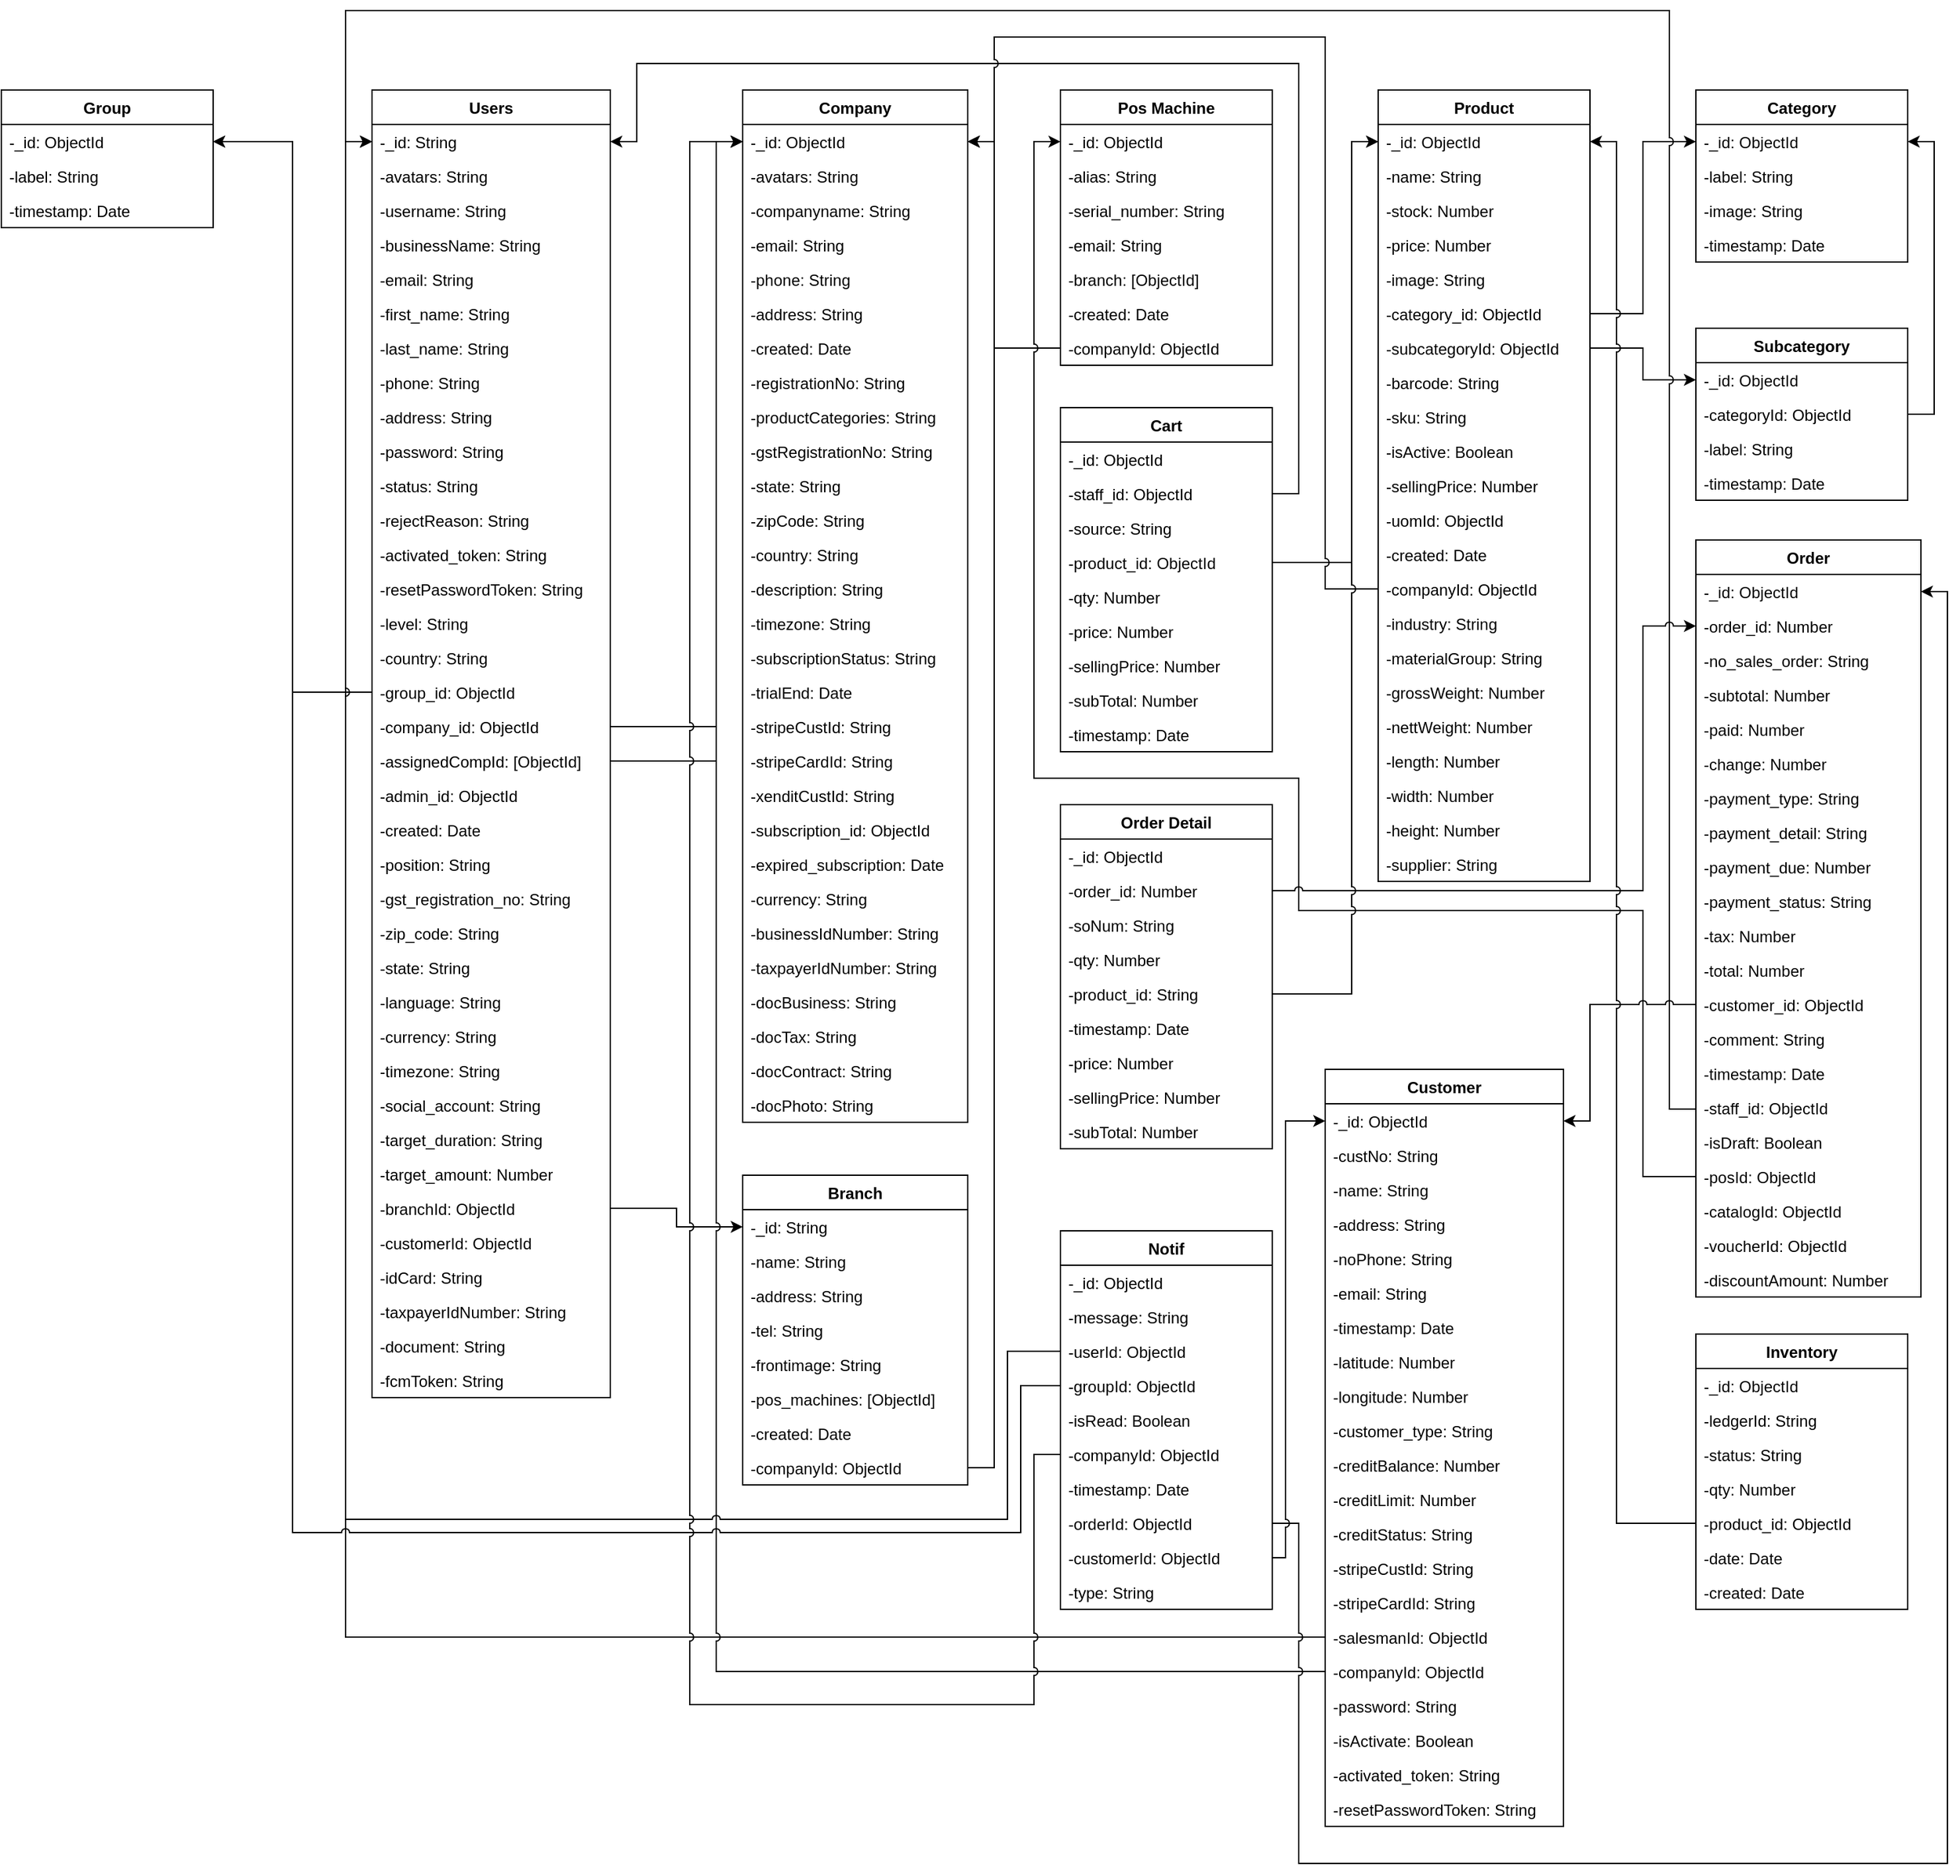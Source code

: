 <mxfile version="21.0.6" type="github">
  <diagram name="Page-1" id="u64kF_K7j2VqbLKm3lEK">
    <mxGraphModel dx="1497" dy="955" grid="1" gridSize="10" guides="1" tooltips="1" connect="1" arrows="1" fold="1" page="1" pageScale="1" pageWidth="850" pageHeight="1100" math="0" shadow="0">
      <root>
        <mxCell id="0" />
        <mxCell id="1" parent="0" />
        <mxCell id="Ae9k6Zl7AhmTWwY1wzkp-145" value="Group" style="swimlane;fontStyle=1;childLayout=stackLayout;horizontal=1;startSize=26;horizontalStack=0;resizeParent=1;resizeParentMax=0;resizeLast=0;collapsible=1;marginBottom=0;" vertex="1" parent="1">
          <mxGeometry x="40" y="140" width="160" height="104" as="geometry" />
        </mxCell>
        <mxCell id="Ae9k6Zl7AhmTWwY1wzkp-146" value="-_id: ObjectId" style="text;strokeColor=none;fillColor=none;align=left;verticalAlign=top;spacingLeft=4;spacingRight=4;overflow=hidden;rotatable=0;points=[[0,0.5],[1,0.5]];portConstraint=eastwest;" vertex="1" parent="Ae9k6Zl7AhmTWwY1wzkp-145">
          <mxGeometry y="26" width="160" height="26" as="geometry" />
        </mxCell>
        <mxCell id="Ae9k6Zl7AhmTWwY1wzkp-147" value="-label: String" style="text;strokeColor=none;fillColor=none;align=left;verticalAlign=top;spacingLeft=4;spacingRight=4;overflow=hidden;rotatable=0;points=[[0,0.5],[1,0.5]];portConstraint=eastwest;" vertex="1" parent="Ae9k6Zl7AhmTWwY1wzkp-145">
          <mxGeometry y="52" width="160" height="26" as="geometry" />
        </mxCell>
        <mxCell id="Ae9k6Zl7AhmTWwY1wzkp-148" value="-timestamp: Date" style="text;strokeColor=none;fillColor=none;align=left;verticalAlign=top;spacingLeft=4;spacingRight=4;overflow=hidden;rotatable=0;points=[[0,0.5],[1,0.5]];portConstraint=eastwest;" vertex="1" parent="Ae9k6Zl7AhmTWwY1wzkp-145">
          <mxGeometry y="78" width="160" height="26" as="geometry" />
        </mxCell>
        <mxCell id="Ae9k6Zl7AhmTWwY1wzkp-151" value="Company" style="swimlane;fontStyle=1;childLayout=stackLayout;horizontal=1;startSize=26;horizontalStack=0;resizeParent=1;resizeParentMax=0;resizeLast=0;collapsible=1;marginBottom=0;" vertex="1" parent="1">
          <mxGeometry x="600" y="140" width="170" height="780" as="geometry" />
        </mxCell>
        <mxCell id="Ae9k6Zl7AhmTWwY1wzkp-152" value="-_id: ObjectId" style="text;strokeColor=none;fillColor=none;align=left;verticalAlign=top;spacingLeft=4;spacingRight=4;overflow=hidden;rotatable=0;points=[[0,0.5],[1,0.5]];portConstraint=eastwest;" vertex="1" parent="Ae9k6Zl7AhmTWwY1wzkp-151">
          <mxGeometry y="26" width="170" height="26" as="geometry" />
        </mxCell>
        <mxCell id="Ae9k6Zl7AhmTWwY1wzkp-153" value="-avatars: String" style="text;strokeColor=none;fillColor=none;align=left;verticalAlign=top;spacingLeft=4;spacingRight=4;overflow=hidden;rotatable=0;points=[[0,0.5],[1,0.5]];portConstraint=eastwest;" vertex="1" parent="Ae9k6Zl7AhmTWwY1wzkp-151">
          <mxGeometry y="52" width="170" height="26" as="geometry" />
        </mxCell>
        <mxCell id="Ae9k6Zl7AhmTWwY1wzkp-154" value="-companyname: String" style="text;strokeColor=none;fillColor=none;align=left;verticalAlign=top;spacingLeft=4;spacingRight=4;overflow=hidden;rotatable=0;points=[[0,0.5],[1,0.5]];portConstraint=eastwest;" vertex="1" parent="Ae9k6Zl7AhmTWwY1wzkp-151">
          <mxGeometry y="78" width="170" height="26" as="geometry" />
        </mxCell>
        <mxCell id="Ae9k6Zl7AhmTWwY1wzkp-155" value="-email: String" style="text;strokeColor=none;fillColor=none;align=left;verticalAlign=top;spacingLeft=4;spacingRight=4;overflow=hidden;rotatable=0;points=[[0,0.5],[1,0.5]];portConstraint=eastwest;" vertex="1" parent="Ae9k6Zl7AhmTWwY1wzkp-151">
          <mxGeometry y="104" width="170" height="26" as="geometry" />
        </mxCell>
        <mxCell id="Ae9k6Zl7AhmTWwY1wzkp-156" value="-phone: String" style="text;strokeColor=none;fillColor=none;align=left;verticalAlign=top;spacingLeft=4;spacingRight=4;overflow=hidden;rotatable=0;points=[[0,0.5],[1,0.5]];portConstraint=eastwest;" vertex="1" parent="Ae9k6Zl7AhmTWwY1wzkp-151">
          <mxGeometry y="130" width="170" height="26" as="geometry" />
        </mxCell>
        <mxCell id="Ae9k6Zl7AhmTWwY1wzkp-157" value="-address: String" style="text;strokeColor=none;fillColor=none;align=left;verticalAlign=top;spacingLeft=4;spacingRight=4;overflow=hidden;rotatable=0;points=[[0,0.5],[1,0.5]];portConstraint=eastwest;" vertex="1" parent="Ae9k6Zl7AhmTWwY1wzkp-151">
          <mxGeometry y="156" width="170" height="26" as="geometry" />
        </mxCell>
        <mxCell id="Ae9k6Zl7AhmTWwY1wzkp-158" value="-created: Date" style="text;strokeColor=none;fillColor=none;align=left;verticalAlign=top;spacingLeft=4;spacingRight=4;overflow=hidden;rotatable=0;points=[[0,0.5],[1,0.5]];portConstraint=eastwest;" vertex="1" parent="Ae9k6Zl7AhmTWwY1wzkp-151">
          <mxGeometry y="182" width="170" height="26" as="geometry" />
        </mxCell>
        <mxCell id="Ae9k6Zl7AhmTWwY1wzkp-159" value="-registrationNo: String" style="text;strokeColor=none;fillColor=none;align=left;verticalAlign=top;spacingLeft=4;spacingRight=4;overflow=hidden;rotatable=0;points=[[0,0.5],[1,0.5]];portConstraint=eastwest;" vertex="1" parent="Ae9k6Zl7AhmTWwY1wzkp-151">
          <mxGeometry y="208" width="170" height="26" as="geometry" />
        </mxCell>
        <mxCell id="Ae9k6Zl7AhmTWwY1wzkp-160" value="-productCategories: String" style="text;strokeColor=none;fillColor=none;align=left;verticalAlign=top;spacingLeft=4;spacingRight=4;overflow=hidden;rotatable=0;points=[[0,0.5],[1,0.5]];portConstraint=eastwest;" vertex="1" parent="Ae9k6Zl7AhmTWwY1wzkp-151">
          <mxGeometry y="234" width="170" height="26" as="geometry" />
        </mxCell>
        <mxCell id="Ae9k6Zl7AhmTWwY1wzkp-161" value="-gstRegistrationNo: String" style="text;strokeColor=none;fillColor=none;align=left;verticalAlign=top;spacingLeft=4;spacingRight=4;overflow=hidden;rotatable=0;points=[[0,0.5],[1,0.5]];portConstraint=eastwest;" vertex="1" parent="Ae9k6Zl7AhmTWwY1wzkp-151">
          <mxGeometry y="260" width="170" height="26" as="geometry" />
        </mxCell>
        <mxCell id="Ae9k6Zl7AhmTWwY1wzkp-162" value="-state: String" style="text;strokeColor=none;fillColor=none;align=left;verticalAlign=top;spacingLeft=4;spacingRight=4;overflow=hidden;rotatable=0;points=[[0,0.5],[1,0.5]];portConstraint=eastwest;" vertex="1" parent="Ae9k6Zl7AhmTWwY1wzkp-151">
          <mxGeometry y="286" width="170" height="26" as="geometry" />
        </mxCell>
        <mxCell id="Ae9k6Zl7AhmTWwY1wzkp-163" value="-zipCode: String" style="text;strokeColor=none;fillColor=none;align=left;verticalAlign=top;spacingLeft=4;spacingRight=4;overflow=hidden;rotatable=0;points=[[0,0.5],[1,0.5]];portConstraint=eastwest;" vertex="1" parent="Ae9k6Zl7AhmTWwY1wzkp-151">
          <mxGeometry y="312" width="170" height="26" as="geometry" />
        </mxCell>
        <mxCell id="Ae9k6Zl7AhmTWwY1wzkp-164" value="-country: String" style="text;strokeColor=none;fillColor=none;align=left;verticalAlign=top;spacingLeft=4;spacingRight=4;overflow=hidden;rotatable=0;points=[[0,0.5],[1,0.5]];portConstraint=eastwest;" vertex="1" parent="Ae9k6Zl7AhmTWwY1wzkp-151">
          <mxGeometry y="338" width="170" height="26" as="geometry" />
        </mxCell>
        <mxCell id="Ae9k6Zl7AhmTWwY1wzkp-165" value="-description: String" style="text;strokeColor=none;fillColor=none;align=left;verticalAlign=top;spacingLeft=4;spacingRight=4;overflow=hidden;rotatable=0;points=[[0,0.5],[1,0.5]];portConstraint=eastwest;" vertex="1" parent="Ae9k6Zl7AhmTWwY1wzkp-151">
          <mxGeometry y="364" width="170" height="26" as="geometry" />
        </mxCell>
        <mxCell id="Ae9k6Zl7AhmTWwY1wzkp-166" value="-timezone: String" style="text;strokeColor=none;fillColor=none;align=left;verticalAlign=top;spacingLeft=4;spacingRight=4;overflow=hidden;rotatable=0;points=[[0,0.5],[1,0.5]];portConstraint=eastwest;" vertex="1" parent="Ae9k6Zl7AhmTWwY1wzkp-151">
          <mxGeometry y="390" width="170" height="26" as="geometry" />
        </mxCell>
        <mxCell id="Ae9k6Zl7AhmTWwY1wzkp-167" value="-subscriptionStatus: String" style="text;strokeColor=none;fillColor=none;align=left;verticalAlign=top;spacingLeft=4;spacingRight=4;overflow=hidden;rotatable=0;points=[[0,0.5],[1,0.5]];portConstraint=eastwest;" vertex="1" parent="Ae9k6Zl7AhmTWwY1wzkp-151">
          <mxGeometry y="416" width="170" height="26" as="geometry" />
        </mxCell>
        <mxCell id="Ae9k6Zl7AhmTWwY1wzkp-168" value="-trialEnd: Date" style="text;strokeColor=none;fillColor=none;align=left;verticalAlign=top;spacingLeft=4;spacingRight=4;overflow=hidden;rotatable=0;points=[[0,0.5],[1,0.5]];portConstraint=eastwest;" vertex="1" parent="Ae9k6Zl7AhmTWwY1wzkp-151">
          <mxGeometry y="442" width="170" height="26" as="geometry" />
        </mxCell>
        <mxCell id="Ae9k6Zl7AhmTWwY1wzkp-169" value="-stripeCustId: String" style="text;strokeColor=none;fillColor=none;align=left;verticalAlign=top;spacingLeft=4;spacingRight=4;overflow=hidden;rotatable=0;points=[[0,0.5],[1,0.5]];portConstraint=eastwest;" vertex="1" parent="Ae9k6Zl7AhmTWwY1wzkp-151">
          <mxGeometry y="468" width="170" height="26" as="geometry" />
        </mxCell>
        <mxCell id="Ae9k6Zl7AhmTWwY1wzkp-170" value="-stripeCardId: String" style="text;strokeColor=none;fillColor=none;align=left;verticalAlign=top;spacingLeft=4;spacingRight=4;overflow=hidden;rotatable=0;points=[[0,0.5],[1,0.5]];portConstraint=eastwest;" vertex="1" parent="Ae9k6Zl7AhmTWwY1wzkp-151">
          <mxGeometry y="494" width="170" height="26" as="geometry" />
        </mxCell>
        <mxCell id="Ae9k6Zl7AhmTWwY1wzkp-171" value="-xenditCustId: String" style="text;strokeColor=none;fillColor=none;align=left;verticalAlign=top;spacingLeft=4;spacingRight=4;overflow=hidden;rotatable=0;points=[[0,0.5],[1,0.5]];portConstraint=eastwest;" vertex="1" parent="Ae9k6Zl7AhmTWwY1wzkp-151">
          <mxGeometry y="520" width="170" height="26" as="geometry" />
        </mxCell>
        <mxCell id="Ae9k6Zl7AhmTWwY1wzkp-172" value="-subscription_id: ObjectId" style="text;strokeColor=none;fillColor=none;align=left;verticalAlign=top;spacingLeft=4;spacingRight=4;overflow=hidden;rotatable=0;points=[[0,0.5],[1,0.5]];portConstraint=eastwest;" vertex="1" parent="Ae9k6Zl7AhmTWwY1wzkp-151">
          <mxGeometry y="546" width="170" height="26" as="geometry" />
        </mxCell>
        <mxCell id="Ae9k6Zl7AhmTWwY1wzkp-173" value="-expired_subscription: Date" style="text;strokeColor=none;fillColor=none;align=left;verticalAlign=top;spacingLeft=4;spacingRight=4;overflow=hidden;rotatable=0;points=[[0,0.5],[1,0.5]];portConstraint=eastwest;" vertex="1" parent="Ae9k6Zl7AhmTWwY1wzkp-151">
          <mxGeometry y="572" width="170" height="26" as="geometry" />
        </mxCell>
        <mxCell id="Ae9k6Zl7AhmTWwY1wzkp-174" value="-currency: String" style="text;strokeColor=none;fillColor=none;align=left;verticalAlign=top;spacingLeft=4;spacingRight=4;overflow=hidden;rotatable=0;points=[[0,0.5],[1,0.5]];portConstraint=eastwest;" vertex="1" parent="Ae9k6Zl7AhmTWwY1wzkp-151">
          <mxGeometry y="598" width="170" height="26" as="geometry" />
        </mxCell>
        <mxCell id="Ae9k6Zl7AhmTWwY1wzkp-175" value="-businessIdNumber: String" style="text;strokeColor=none;fillColor=none;align=left;verticalAlign=top;spacingLeft=4;spacingRight=4;overflow=hidden;rotatable=0;points=[[0,0.5],[1,0.5]];portConstraint=eastwest;" vertex="1" parent="Ae9k6Zl7AhmTWwY1wzkp-151">
          <mxGeometry y="624" width="170" height="26" as="geometry" />
        </mxCell>
        <mxCell id="Ae9k6Zl7AhmTWwY1wzkp-176" value="-taxpayerIdNumber: String" style="text;strokeColor=none;fillColor=none;align=left;verticalAlign=top;spacingLeft=4;spacingRight=4;overflow=hidden;rotatable=0;points=[[0,0.5],[1,0.5]];portConstraint=eastwest;" vertex="1" parent="Ae9k6Zl7AhmTWwY1wzkp-151">
          <mxGeometry y="650" width="170" height="26" as="geometry" />
        </mxCell>
        <mxCell id="Ae9k6Zl7AhmTWwY1wzkp-177" value="-docBusiness: String" style="text;strokeColor=none;fillColor=none;align=left;verticalAlign=top;spacingLeft=4;spacingRight=4;overflow=hidden;rotatable=0;points=[[0,0.5],[1,0.5]];portConstraint=eastwest;" vertex="1" parent="Ae9k6Zl7AhmTWwY1wzkp-151">
          <mxGeometry y="676" width="170" height="26" as="geometry" />
        </mxCell>
        <mxCell id="Ae9k6Zl7AhmTWwY1wzkp-178" value="-docTax: String" style="text;strokeColor=none;fillColor=none;align=left;verticalAlign=top;spacingLeft=4;spacingRight=4;overflow=hidden;rotatable=0;points=[[0,0.5],[1,0.5]];portConstraint=eastwest;" vertex="1" parent="Ae9k6Zl7AhmTWwY1wzkp-151">
          <mxGeometry y="702" width="170" height="26" as="geometry" />
        </mxCell>
        <mxCell id="Ae9k6Zl7AhmTWwY1wzkp-179" value="-docContract: String" style="text;strokeColor=none;fillColor=none;align=left;verticalAlign=top;spacingLeft=4;spacingRight=4;overflow=hidden;rotatable=0;points=[[0,0.5],[1,0.5]];portConstraint=eastwest;" vertex="1" parent="Ae9k6Zl7AhmTWwY1wzkp-151">
          <mxGeometry y="728" width="170" height="26" as="geometry" />
        </mxCell>
        <mxCell id="Ae9k6Zl7AhmTWwY1wzkp-180" value="-docPhoto: String" style="text;strokeColor=none;fillColor=none;align=left;verticalAlign=top;spacingLeft=4;spacingRight=4;overflow=hidden;rotatable=0;points=[[0,0.5],[1,0.5]];portConstraint=eastwest;" vertex="1" parent="Ae9k6Zl7AhmTWwY1wzkp-151">
          <mxGeometry y="754" width="170" height="26" as="geometry" />
        </mxCell>
        <mxCell id="Ae9k6Zl7AhmTWwY1wzkp-181" value="Users" style="swimlane;fontStyle=1;childLayout=stackLayout;horizontal=1;startSize=26;horizontalStack=0;resizeParent=1;resizeParentMax=0;resizeLast=0;collapsible=1;marginBottom=0;" vertex="1" parent="1">
          <mxGeometry x="320" y="140" width="180" height="988" as="geometry" />
        </mxCell>
        <mxCell id="Ae9k6Zl7AhmTWwY1wzkp-182" value="-_id: String" style="text;strokeColor=none;fillColor=none;align=left;verticalAlign=top;spacingLeft=4;spacingRight=4;overflow=hidden;rotatable=0;points=[[0,0.5],[1,0.5]];portConstraint=eastwest;" vertex="1" parent="Ae9k6Zl7AhmTWwY1wzkp-181">
          <mxGeometry y="26" width="180" height="26" as="geometry" />
        </mxCell>
        <mxCell id="Ae9k6Zl7AhmTWwY1wzkp-183" value="-avatars: String" style="text;strokeColor=none;fillColor=none;align=left;verticalAlign=top;spacingLeft=4;spacingRight=4;overflow=hidden;rotatable=0;points=[[0,0.5],[1,0.5]];portConstraint=eastwest;" vertex="1" parent="Ae9k6Zl7AhmTWwY1wzkp-181">
          <mxGeometry y="52" width="180" height="26" as="geometry" />
        </mxCell>
        <mxCell id="Ae9k6Zl7AhmTWwY1wzkp-184" value="-username: String" style="text;strokeColor=none;fillColor=none;align=left;verticalAlign=top;spacingLeft=4;spacingRight=4;overflow=hidden;rotatable=0;points=[[0,0.5],[1,0.5]];portConstraint=eastwest;" vertex="1" parent="Ae9k6Zl7AhmTWwY1wzkp-181">
          <mxGeometry y="78" width="180" height="26" as="geometry" />
        </mxCell>
        <mxCell id="Ae9k6Zl7AhmTWwY1wzkp-185" value="-businessName: String" style="text;strokeColor=none;fillColor=none;align=left;verticalAlign=top;spacingLeft=4;spacingRight=4;overflow=hidden;rotatable=0;points=[[0,0.5],[1,0.5]];portConstraint=eastwest;" vertex="1" parent="Ae9k6Zl7AhmTWwY1wzkp-181">
          <mxGeometry y="104" width="180" height="26" as="geometry" />
        </mxCell>
        <mxCell id="Ae9k6Zl7AhmTWwY1wzkp-186" value="-email: String" style="text;strokeColor=none;fillColor=none;align=left;verticalAlign=top;spacingLeft=4;spacingRight=4;overflow=hidden;rotatable=0;points=[[0,0.5],[1,0.5]];portConstraint=eastwest;" vertex="1" parent="Ae9k6Zl7AhmTWwY1wzkp-181">
          <mxGeometry y="130" width="180" height="26" as="geometry" />
        </mxCell>
        <mxCell id="Ae9k6Zl7AhmTWwY1wzkp-187" value="-first_name: String" style="text;strokeColor=none;fillColor=none;align=left;verticalAlign=top;spacingLeft=4;spacingRight=4;overflow=hidden;rotatable=0;points=[[0,0.5],[1,0.5]];portConstraint=eastwest;" vertex="1" parent="Ae9k6Zl7AhmTWwY1wzkp-181">
          <mxGeometry y="156" width="180" height="26" as="geometry" />
        </mxCell>
        <mxCell id="Ae9k6Zl7AhmTWwY1wzkp-188" value="-last_name: String" style="text;strokeColor=none;fillColor=none;align=left;verticalAlign=top;spacingLeft=4;spacingRight=4;overflow=hidden;rotatable=0;points=[[0,0.5],[1,0.5]];portConstraint=eastwest;" vertex="1" parent="Ae9k6Zl7AhmTWwY1wzkp-181">
          <mxGeometry y="182" width="180" height="26" as="geometry" />
        </mxCell>
        <mxCell id="Ae9k6Zl7AhmTWwY1wzkp-189" value="-phone: String" style="text;strokeColor=none;fillColor=none;align=left;verticalAlign=top;spacingLeft=4;spacingRight=4;overflow=hidden;rotatable=0;points=[[0,0.5],[1,0.5]];portConstraint=eastwest;" vertex="1" parent="Ae9k6Zl7AhmTWwY1wzkp-181">
          <mxGeometry y="208" width="180" height="26" as="geometry" />
        </mxCell>
        <mxCell id="Ae9k6Zl7AhmTWwY1wzkp-190" value="-address: String" style="text;strokeColor=none;fillColor=none;align=left;verticalAlign=top;spacingLeft=4;spacingRight=4;overflow=hidden;rotatable=0;points=[[0,0.5],[1,0.5]];portConstraint=eastwest;" vertex="1" parent="Ae9k6Zl7AhmTWwY1wzkp-181">
          <mxGeometry y="234" width="180" height="26" as="geometry" />
        </mxCell>
        <mxCell id="Ae9k6Zl7AhmTWwY1wzkp-191" value="-password: String" style="text;strokeColor=none;fillColor=none;align=left;verticalAlign=top;spacingLeft=4;spacingRight=4;overflow=hidden;rotatable=0;points=[[0,0.5],[1,0.5]];portConstraint=eastwest;" vertex="1" parent="Ae9k6Zl7AhmTWwY1wzkp-181">
          <mxGeometry y="260" width="180" height="26" as="geometry" />
        </mxCell>
        <mxCell id="Ae9k6Zl7AhmTWwY1wzkp-192" value="-status: String" style="text;strokeColor=none;fillColor=none;align=left;verticalAlign=top;spacingLeft=4;spacingRight=4;overflow=hidden;rotatable=0;points=[[0,0.5],[1,0.5]];portConstraint=eastwest;" vertex="1" parent="Ae9k6Zl7AhmTWwY1wzkp-181">
          <mxGeometry y="286" width="180" height="26" as="geometry" />
        </mxCell>
        <mxCell id="Ae9k6Zl7AhmTWwY1wzkp-193" value="-rejectReason: String" style="text;strokeColor=none;fillColor=none;align=left;verticalAlign=top;spacingLeft=4;spacingRight=4;overflow=hidden;rotatable=0;points=[[0,0.5],[1,0.5]];portConstraint=eastwest;" vertex="1" parent="Ae9k6Zl7AhmTWwY1wzkp-181">
          <mxGeometry y="312" width="180" height="26" as="geometry" />
        </mxCell>
        <mxCell id="Ae9k6Zl7AhmTWwY1wzkp-194" value="-activated_token: String" style="text;strokeColor=none;fillColor=none;align=left;verticalAlign=top;spacingLeft=4;spacingRight=4;overflow=hidden;rotatable=0;points=[[0,0.5],[1,0.5]];portConstraint=eastwest;" vertex="1" parent="Ae9k6Zl7AhmTWwY1wzkp-181">
          <mxGeometry y="338" width="180" height="26" as="geometry" />
        </mxCell>
        <mxCell id="Ae9k6Zl7AhmTWwY1wzkp-195" value="-resetPasswordToken: String" style="text;strokeColor=none;fillColor=none;align=left;verticalAlign=top;spacingLeft=4;spacingRight=4;overflow=hidden;rotatable=0;points=[[0,0.5],[1,0.5]];portConstraint=eastwest;" vertex="1" parent="Ae9k6Zl7AhmTWwY1wzkp-181">
          <mxGeometry y="364" width="180" height="26" as="geometry" />
        </mxCell>
        <mxCell id="Ae9k6Zl7AhmTWwY1wzkp-196" value="-level: String" style="text;strokeColor=none;fillColor=none;align=left;verticalAlign=top;spacingLeft=4;spacingRight=4;overflow=hidden;rotatable=0;points=[[0,0.5],[1,0.5]];portConstraint=eastwest;" vertex="1" parent="Ae9k6Zl7AhmTWwY1wzkp-181">
          <mxGeometry y="390" width="180" height="26" as="geometry" />
        </mxCell>
        <mxCell id="Ae9k6Zl7AhmTWwY1wzkp-197" value="-country: String" style="text;strokeColor=none;fillColor=none;align=left;verticalAlign=top;spacingLeft=4;spacingRight=4;overflow=hidden;rotatable=0;points=[[0,0.5],[1,0.5]];portConstraint=eastwest;" vertex="1" parent="Ae9k6Zl7AhmTWwY1wzkp-181">
          <mxGeometry y="416" width="180" height="26" as="geometry" />
        </mxCell>
        <mxCell id="Ae9k6Zl7AhmTWwY1wzkp-198" value="-group_id: ObjectId" style="text;strokeColor=none;fillColor=none;align=left;verticalAlign=top;spacingLeft=4;spacingRight=4;overflow=hidden;rotatable=0;points=[[0,0.5],[1,0.5]];portConstraint=eastwest;" vertex="1" parent="Ae9k6Zl7AhmTWwY1wzkp-181">
          <mxGeometry y="442" width="180" height="26" as="geometry" />
        </mxCell>
        <mxCell id="Ae9k6Zl7AhmTWwY1wzkp-199" value="-company_id: ObjectId" style="text;strokeColor=none;fillColor=none;align=left;verticalAlign=top;spacingLeft=4;spacingRight=4;overflow=hidden;rotatable=0;points=[[0,0.5],[1,0.5]];portConstraint=eastwest;" vertex="1" parent="Ae9k6Zl7AhmTWwY1wzkp-181">
          <mxGeometry y="468" width="180" height="26" as="geometry" />
        </mxCell>
        <mxCell id="Ae9k6Zl7AhmTWwY1wzkp-200" value="-assignedCompId: [ObjectId]" style="text;strokeColor=none;fillColor=none;align=left;verticalAlign=top;spacingLeft=4;spacingRight=4;overflow=hidden;rotatable=0;points=[[0,0.5],[1,0.5]];portConstraint=eastwest;" vertex="1" parent="Ae9k6Zl7AhmTWwY1wzkp-181">
          <mxGeometry y="494" width="180" height="26" as="geometry" />
        </mxCell>
        <mxCell id="Ae9k6Zl7AhmTWwY1wzkp-201" value="-admin_id: ObjectId" style="text;strokeColor=none;fillColor=none;align=left;verticalAlign=top;spacingLeft=4;spacingRight=4;overflow=hidden;rotatable=0;points=[[0,0.5],[1,0.5]];portConstraint=eastwest;" vertex="1" parent="Ae9k6Zl7AhmTWwY1wzkp-181">
          <mxGeometry y="520" width="180" height="26" as="geometry" />
        </mxCell>
        <mxCell id="Ae9k6Zl7AhmTWwY1wzkp-202" value="-created: Date" style="text;strokeColor=none;fillColor=none;align=left;verticalAlign=top;spacingLeft=4;spacingRight=4;overflow=hidden;rotatable=0;points=[[0,0.5],[1,0.5]];portConstraint=eastwest;" vertex="1" parent="Ae9k6Zl7AhmTWwY1wzkp-181">
          <mxGeometry y="546" width="180" height="26" as="geometry" />
        </mxCell>
        <mxCell id="Ae9k6Zl7AhmTWwY1wzkp-203" value="-position: String" style="text;strokeColor=none;fillColor=none;align=left;verticalAlign=top;spacingLeft=4;spacingRight=4;overflow=hidden;rotatable=0;points=[[0,0.5],[1,0.5]];portConstraint=eastwest;" vertex="1" parent="Ae9k6Zl7AhmTWwY1wzkp-181">
          <mxGeometry y="572" width="180" height="26" as="geometry" />
        </mxCell>
        <mxCell id="Ae9k6Zl7AhmTWwY1wzkp-204" value="-gst_registration_no: String" style="text;strokeColor=none;fillColor=none;align=left;verticalAlign=top;spacingLeft=4;spacingRight=4;overflow=hidden;rotatable=0;points=[[0,0.5],[1,0.5]];portConstraint=eastwest;" vertex="1" parent="Ae9k6Zl7AhmTWwY1wzkp-181">
          <mxGeometry y="598" width="180" height="26" as="geometry" />
        </mxCell>
        <mxCell id="Ae9k6Zl7AhmTWwY1wzkp-205" value="-zip_code: String" style="text;strokeColor=none;fillColor=none;align=left;verticalAlign=top;spacingLeft=4;spacingRight=4;overflow=hidden;rotatable=0;points=[[0,0.5],[1,0.5]];portConstraint=eastwest;" vertex="1" parent="Ae9k6Zl7AhmTWwY1wzkp-181">
          <mxGeometry y="624" width="180" height="26" as="geometry" />
        </mxCell>
        <mxCell id="Ae9k6Zl7AhmTWwY1wzkp-206" value="-state: String" style="text;strokeColor=none;fillColor=none;align=left;verticalAlign=top;spacingLeft=4;spacingRight=4;overflow=hidden;rotatable=0;points=[[0,0.5],[1,0.5]];portConstraint=eastwest;" vertex="1" parent="Ae9k6Zl7AhmTWwY1wzkp-181">
          <mxGeometry y="650" width="180" height="26" as="geometry" />
        </mxCell>
        <mxCell id="Ae9k6Zl7AhmTWwY1wzkp-207" value="-language: String" style="text;strokeColor=none;fillColor=none;align=left;verticalAlign=top;spacingLeft=4;spacingRight=4;overflow=hidden;rotatable=0;points=[[0,0.5],[1,0.5]];portConstraint=eastwest;" vertex="1" parent="Ae9k6Zl7AhmTWwY1wzkp-181">
          <mxGeometry y="676" width="180" height="26" as="geometry" />
        </mxCell>
        <mxCell id="Ae9k6Zl7AhmTWwY1wzkp-208" value="-currency: String" style="text;strokeColor=none;fillColor=none;align=left;verticalAlign=top;spacingLeft=4;spacingRight=4;overflow=hidden;rotatable=0;points=[[0,0.5],[1,0.5]];portConstraint=eastwest;" vertex="1" parent="Ae9k6Zl7AhmTWwY1wzkp-181">
          <mxGeometry y="702" width="180" height="26" as="geometry" />
        </mxCell>
        <mxCell id="Ae9k6Zl7AhmTWwY1wzkp-209" value="-timezone: String" style="text;strokeColor=none;fillColor=none;align=left;verticalAlign=top;spacingLeft=4;spacingRight=4;overflow=hidden;rotatable=0;points=[[0,0.5],[1,0.5]];portConstraint=eastwest;" vertex="1" parent="Ae9k6Zl7AhmTWwY1wzkp-181">
          <mxGeometry y="728" width="180" height="26" as="geometry" />
        </mxCell>
        <mxCell id="Ae9k6Zl7AhmTWwY1wzkp-210" value="-social_account: String" style="text;strokeColor=none;fillColor=none;align=left;verticalAlign=top;spacingLeft=4;spacingRight=4;overflow=hidden;rotatable=0;points=[[0,0.5],[1,0.5]];portConstraint=eastwest;" vertex="1" parent="Ae9k6Zl7AhmTWwY1wzkp-181">
          <mxGeometry y="754" width="180" height="26" as="geometry" />
        </mxCell>
        <mxCell id="Ae9k6Zl7AhmTWwY1wzkp-211" value="-target_duration: String" style="text;strokeColor=none;fillColor=none;align=left;verticalAlign=top;spacingLeft=4;spacingRight=4;overflow=hidden;rotatable=0;points=[[0,0.5],[1,0.5]];portConstraint=eastwest;" vertex="1" parent="Ae9k6Zl7AhmTWwY1wzkp-181">
          <mxGeometry y="780" width="180" height="26" as="geometry" />
        </mxCell>
        <mxCell id="Ae9k6Zl7AhmTWwY1wzkp-212" value="-target_amount: Number" style="text;strokeColor=none;fillColor=none;align=left;verticalAlign=top;spacingLeft=4;spacingRight=4;overflow=hidden;rotatable=0;points=[[0,0.5],[1,0.5]];portConstraint=eastwest;" vertex="1" parent="Ae9k6Zl7AhmTWwY1wzkp-181">
          <mxGeometry y="806" width="180" height="26" as="geometry" />
        </mxCell>
        <mxCell id="Ae9k6Zl7AhmTWwY1wzkp-213" value="-branchId: ObjectId" style="text;strokeColor=none;fillColor=none;align=left;verticalAlign=top;spacingLeft=4;spacingRight=4;overflow=hidden;rotatable=0;points=[[0,0.5],[1,0.5]];portConstraint=eastwest;" vertex="1" parent="Ae9k6Zl7AhmTWwY1wzkp-181">
          <mxGeometry y="832" width="180" height="26" as="geometry" />
        </mxCell>
        <mxCell id="Ae9k6Zl7AhmTWwY1wzkp-214" value="-customerId: ObjectId" style="text;strokeColor=none;fillColor=none;align=left;verticalAlign=top;spacingLeft=4;spacingRight=4;overflow=hidden;rotatable=0;points=[[0,0.5],[1,0.5]];portConstraint=eastwest;" vertex="1" parent="Ae9k6Zl7AhmTWwY1wzkp-181">
          <mxGeometry y="858" width="180" height="26" as="geometry" />
        </mxCell>
        <mxCell id="Ae9k6Zl7AhmTWwY1wzkp-215" value="-idCard: String" style="text;strokeColor=none;fillColor=none;align=left;verticalAlign=top;spacingLeft=4;spacingRight=4;overflow=hidden;rotatable=0;points=[[0,0.5],[1,0.5]];portConstraint=eastwest;" vertex="1" parent="Ae9k6Zl7AhmTWwY1wzkp-181">
          <mxGeometry y="884" width="180" height="26" as="geometry" />
        </mxCell>
        <mxCell id="Ae9k6Zl7AhmTWwY1wzkp-216" value="-taxpayerIdNumber: String" style="text;strokeColor=none;fillColor=none;align=left;verticalAlign=top;spacingLeft=4;spacingRight=4;overflow=hidden;rotatable=0;points=[[0,0.5],[1,0.5]];portConstraint=eastwest;" vertex="1" parent="Ae9k6Zl7AhmTWwY1wzkp-181">
          <mxGeometry y="910" width="180" height="26" as="geometry" />
        </mxCell>
        <mxCell id="Ae9k6Zl7AhmTWwY1wzkp-217" value="-document: String" style="text;strokeColor=none;fillColor=none;align=left;verticalAlign=top;spacingLeft=4;spacingRight=4;overflow=hidden;rotatable=0;points=[[0,0.5],[1,0.5]];portConstraint=eastwest;" vertex="1" parent="Ae9k6Zl7AhmTWwY1wzkp-181">
          <mxGeometry y="936" width="180" height="26" as="geometry" />
        </mxCell>
        <mxCell id="Ae9k6Zl7AhmTWwY1wzkp-218" value="-fcmToken: String" style="text;strokeColor=none;fillColor=none;align=left;verticalAlign=top;spacingLeft=4;spacingRight=4;overflow=hidden;rotatable=0;points=[[0,0.5],[1,0.5]];portConstraint=eastwest;" vertex="1" parent="Ae9k6Zl7AhmTWwY1wzkp-181">
          <mxGeometry y="962" width="180" height="26" as="geometry" />
        </mxCell>
        <mxCell id="Ae9k6Zl7AhmTWwY1wzkp-219" style="edgeStyle=orthogonalEdgeStyle;rounded=0;orthogonalLoop=1;jettySize=auto;html=1;exitX=0;exitY=0.5;exitDx=0;exitDy=0;entryX=1;entryY=0.5;entryDx=0;entryDy=0;" edge="1" parent="1" source="Ae9k6Zl7AhmTWwY1wzkp-198" target="Ae9k6Zl7AhmTWwY1wzkp-146">
          <mxGeometry relative="1" as="geometry" />
        </mxCell>
        <mxCell id="Ae9k6Zl7AhmTWwY1wzkp-221" style="edgeStyle=orthogonalEdgeStyle;rounded=0;orthogonalLoop=1;jettySize=auto;html=1;exitX=1;exitY=0.5;exitDx=0;exitDy=0;" edge="1" parent="1" source="Ae9k6Zl7AhmTWwY1wzkp-200" target="Ae9k6Zl7AhmTWwY1wzkp-152">
          <mxGeometry relative="1" as="geometry">
            <Array as="points">
              <mxPoint x="580" y="647" />
              <mxPoint x="580" y="179" />
            </Array>
          </mxGeometry>
        </mxCell>
        <mxCell id="Ae9k6Zl7AhmTWwY1wzkp-222" style="edgeStyle=orthogonalEdgeStyle;rounded=0;orthogonalLoop=1;jettySize=auto;html=1;exitX=1;exitY=0.5;exitDx=0;exitDy=0;" edge="1" parent="1" source="Ae9k6Zl7AhmTWwY1wzkp-199" target="Ae9k6Zl7AhmTWwY1wzkp-152">
          <mxGeometry relative="1" as="geometry">
            <Array as="points">
              <mxPoint x="580" y="621" />
              <mxPoint x="580" y="179" />
            </Array>
          </mxGeometry>
        </mxCell>
        <mxCell id="Ae9k6Zl7AhmTWwY1wzkp-223" value="Branch" style="swimlane;fontStyle=1;childLayout=stackLayout;horizontal=1;startSize=26;horizontalStack=0;resizeParent=1;resizeParentMax=0;resizeLast=0;collapsible=1;marginBottom=0;" vertex="1" parent="1">
          <mxGeometry x="600" y="960" width="170" height="234" as="geometry" />
        </mxCell>
        <mxCell id="Ae9k6Zl7AhmTWwY1wzkp-224" value="-_id: String" style="text;strokeColor=none;fillColor=none;align=left;verticalAlign=top;spacingLeft=4;spacingRight=4;overflow=hidden;rotatable=0;points=[[0,0.5],[1,0.5]];portConstraint=eastwest;" vertex="1" parent="Ae9k6Zl7AhmTWwY1wzkp-223">
          <mxGeometry y="26" width="170" height="26" as="geometry" />
        </mxCell>
        <mxCell id="Ae9k6Zl7AhmTWwY1wzkp-225" value="-name: String" style="text;strokeColor=none;fillColor=none;align=left;verticalAlign=top;spacingLeft=4;spacingRight=4;overflow=hidden;rotatable=0;points=[[0,0.5],[1,0.5]];portConstraint=eastwest;" vertex="1" parent="Ae9k6Zl7AhmTWwY1wzkp-223">
          <mxGeometry y="52" width="170" height="26" as="geometry" />
        </mxCell>
        <mxCell id="Ae9k6Zl7AhmTWwY1wzkp-226" value="-address: String" style="text;strokeColor=none;fillColor=none;align=left;verticalAlign=top;spacingLeft=4;spacingRight=4;overflow=hidden;rotatable=0;points=[[0,0.5],[1,0.5]];portConstraint=eastwest;" vertex="1" parent="Ae9k6Zl7AhmTWwY1wzkp-223">
          <mxGeometry y="78" width="170" height="26" as="geometry" />
        </mxCell>
        <mxCell id="Ae9k6Zl7AhmTWwY1wzkp-227" value="-tel: String" style="text;strokeColor=none;fillColor=none;align=left;verticalAlign=top;spacingLeft=4;spacingRight=4;overflow=hidden;rotatable=0;points=[[0,0.5],[1,0.5]];portConstraint=eastwest;" vertex="1" parent="Ae9k6Zl7AhmTWwY1wzkp-223">
          <mxGeometry y="104" width="170" height="26" as="geometry" />
        </mxCell>
        <mxCell id="Ae9k6Zl7AhmTWwY1wzkp-228" value="-frontimage: String" style="text;strokeColor=none;fillColor=none;align=left;verticalAlign=top;spacingLeft=4;spacingRight=4;overflow=hidden;rotatable=0;points=[[0,0.5],[1,0.5]];portConstraint=eastwest;" vertex="1" parent="Ae9k6Zl7AhmTWwY1wzkp-223">
          <mxGeometry y="130" width="170" height="26" as="geometry" />
        </mxCell>
        <mxCell id="Ae9k6Zl7AhmTWwY1wzkp-229" value="-pos_machines: [ObjectId]" style="text;strokeColor=none;fillColor=none;align=left;verticalAlign=top;spacingLeft=4;spacingRight=4;overflow=hidden;rotatable=0;points=[[0,0.5],[1,0.5]];portConstraint=eastwest;" vertex="1" parent="Ae9k6Zl7AhmTWwY1wzkp-223">
          <mxGeometry y="156" width="170" height="26" as="geometry" />
        </mxCell>
        <mxCell id="Ae9k6Zl7AhmTWwY1wzkp-230" value="-created: Date" style="text;strokeColor=none;fillColor=none;align=left;verticalAlign=top;spacingLeft=4;spacingRight=4;overflow=hidden;rotatable=0;points=[[0,0.5],[1,0.5]];portConstraint=eastwest;" vertex="1" parent="Ae9k6Zl7AhmTWwY1wzkp-223">
          <mxGeometry y="182" width="170" height="26" as="geometry" />
        </mxCell>
        <mxCell id="Ae9k6Zl7AhmTWwY1wzkp-231" value="-companyId: ObjectId" style="text;strokeColor=none;fillColor=none;align=left;verticalAlign=top;spacingLeft=4;spacingRight=4;overflow=hidden;rotatable=0;points=[[0,0.5],[1,0.5]];portConstraint=eastwest;" vertex="1" parent="Ae9k6Zl7AhmTWwY1wzkp-223">
          <mxGeometry y="208" width="170" height="26" as="geometry" />
        </mxCell>
        <mxCell id="Ae9k6Zl7AhmTWwY1wzkp-232" style="edgeStyle=orthogonalEdgeStyle;rounded=0;orthogonalLoop=1;jettySize=auto;html=1;exitX=1;exitY=0.5;exitDx=0;exitDy=0;" edge="1" parent="1" source="Ae9k6Zl7AhmTWwY1wzkp-213" target="Ae9k6Zl7AhmTWwY1wzkp-224">
          <mxGeometry relative="1" as="geometry" />
        </mxCell>
        <mxCell id="Ae9k6Zl7AhmTWwY1wzkp-242" style="edgeStyle=orthogonalEdgeStyle;rounded=0;orthogonalLoop=1;jettySize=auto;html=1;exitX=1;exitY=0.5;exitDx=0;exitDy=0;" edge="1" parent="1" source="Ae9k6Zl7AhmTWwY1wzkp-231" target="Ae9k6Zl7AhmTWwY1wzkp-152">
          <mxGeometry relative="1" as="geometry" />
        </mxCell>
        <mxCell id="Ae9k6Zl7AhmTWwY1wzkp-243" value="Pos Machine" style="swimlane;fontStyle=1;childLayout=stackLayout;horizontal=1;startSize=26;horizontalStack=0;resizeParent=1;resizeParentMax=0;resizeLast=0;collapsible=1;marginBottom=0;" vertex="1" parent="1">
          <mxGeometry x="840" y="140" width="160" height="208" as="geometry" />
        </mxCell>
        <mxCell id="Ae9k6Zl7AhmTWwY1wzkp-244" value="-_id: ObjectId" style="text;strokeColor=none;fillColor=none;align=left;verticalAlign=top;spacingLeft=4;spacingRight=4;overflow=hidden;rotatable=0;points=[[0,0.5],[1,0.5]];portConstraint=eastwest;" vertex="1" parent="Ae9k6Zl7AhmTWwY1wzkp-243">
          <mxGeometry y="26" width="160" height="26" as="geometry" />
        </mxCell>
        <mxCell id="Ae9k6Zl7AhmTWwY1wzkp-245" value="-alias: String" style="text;strokeColor=none;fillColor=none;align=left;verticalAlign=top;spacingLeft=4;spacingRight=4;overflow=hidden;rotatable=0;points=[[0,0.5],[1,0.5]];portConstraint=eastwest;" vertex="1" parent="Ae9k6Zl7AhmTWwY1wzkp-243">
          <mxGeometry y="52" width="160" height="26" as="geometry" />
        </mxCell>
        <mxCell id="Ae9k6Zl7AhmTWwY1wzkp-246" value="-serial_number: String" style="text;strokeColor=none;fillColor=none;align=left;verticalAlign=top;spacingLeft=4;spacingRight=4;overflow=hidden;rotatable=0;points=[[0,0.5],[1,0.5]];portConstraint=eastwest;" vertex="1" parent="Ae9k6Zl7AhmTWwY1wzkp-243">
          <mxGeometry y="78" width="160" height="26" as="geometry" />
        </mxCell>
        <mxCell id="Ae9k6Zl7AhmTWwY1wzkp-247" value="-email: String" style="text;strokeColor=none;fillColor=none;align=left;verticalAlign=top;spacingLeft=4;spacingRight=4;overflow=hidden;rotatable=0;points=[[0,0.5],[1,0.5]];portConstraint=eastwest;" vertex="1" parent="Ae9k6Zl7AhmTWwY1wzkp-243">
          <mxGeometry y="104" width="160" height="26" as="geometry" />
        </mxCell>
        <mxCell id="Ae9k6Zl7AhmTWwY1wzkp-248" value="-branch: [ObjectId]" style="text;strokeColor=none;fillColor=none;align=left;verticalAlign=top;spacingLeft=4;spacingRight=4;overflow=hidden;rotatable=0;points=[[0,0.5],[1,0.5]];portConstraint=eastwest;" vertex="1" parent="Ae9k6Zl7AhmTWwY1wzkp-243">
          <mxGeometry y="130" width="160" height="26" as="geometry" />
        </mxCell>
        <mxCell id="Ae9k6Zl7AhmTWwY1wzkp-249" value="-created: Date" style="text;strokeColor=none;fillColor=none;align=left;verticalAlign=top;spacingLeft=4;spacingRight=4;overflow=hidden;rotatable=0;points=[[0,0.5],[1,0.5]];portConstraint=eastwest;" vertex="1" parent="Ae9k6Zl7AhmTWwY1wzkp-243">
          <mxGeometry y="156" width="160" height="26" as="geometry" />
        </mxCell>
        <mxCell id="Ae9k6Zl7AhmTWwY1wzkp-250" value="-companyId: ObjectId" style="text;strokeColor=none;fillColor=none;align=left;verticalAlign=top;spacingLeft=4;spacingRight=4;overflow=hidden;rotatable=0;points=[[0,0.5],[1,0.5]];portConstraint=eastwest;" vertex="1" parent="Ae9k6Zl7AhmTWwY1wzkp-243">
          <mxGeometry y="182" width="160" height="26" as="geometry" />
        </mxCell>
        <mxCell id="Ae9k6Zl7AhmTWwY1wzkp-251" style="edgeStyle=orthogonalEdgeStyle;rounded=0;orthogonalLoop=1;jettySize=auto;html=1;exitX=0;exitY=0.5;exitDx=0;exitDy=0;" edge="1" parent="1" source="Ae9k6Zl7AhmTWwY1wzkp-250" target="Ae9k6Zl7AhmTWwY1wzkp-152">
          <mxGeometry relative="1" as="geometry">
            <Array as="points">
              <mxPoint x="790" y="335" />
              <mxPoint x="790" y="179" />
            </Array>
          </mxGeometry>
        </mxCell>
        <mxCell id="Ae9k6Zl7AhmTWwY1wzkp-253" value="Cart" style="swimlane;fontStyle=1;childLayout=stackLayout;horizontal=1;startSize=26;horizontalStack=0;resizeParent=1;resizeParentMax=0;resizeLast=0;collapsible=1;marginBottom=0;" vertex="1" parent="1">
          <mxGeometry x="840" y="380" width="160" height="260" as="geometry" />
        </mxCell>
        <mxCell id="Ae9k6Zl7AhmTWwY1wzkp-254" value="-_id: ObjectId" style="text;strokeColor=none;fillColor=none;align=left;verticalAlign=top;spacingLeft=4;spacingRight=4;overflow=hidden;rotatable=0;points=[[0,0.5],[1,0.5]];portConstraint=eastwest;" vertex="1" parent="Ae9k6Zl7AhmTWwY1wzkp-253">
          <mxGeometry y="26" width="160" height="26" as="geometry" />
        </mxCell>
        <mxCell id="Ae9k6Zl7AhmTWwY1wzkp-255" value="-staff_id: ObjectId" style="text;strokeColor=none;fillColor=none;align=left;verticalAlign=top;spacingLeft=4;spacingRight=4;overflow=hidden;rotatable=0;points=[[0,0.5],[1,0.5]];portConstraint=eastwest;" vertex="1" parent="Ae9k6Zl7AhmTWwY1wzkp-253">
          <mxGeometry y="52" width="160" height="26" as="geometry" />
        </mxCell>
        <mxCell id="Ae9k6Zl7AhmTWwY1wzkp-256" value="-source: String" style="text;strokeColor=none;fillColor=none;align=left;verticalAlign=top;spacingLeft=4;spacingRight=4;overflow=hidden;rotatable=0;points=[[0,0.5],[1,0.5]];portConstraint=eastwest;" vertex="1" parent="Ae9k6Zl7AhmTWwY1wzkp-253">
          <mxGeometry y="78" width="160" height="26" as="geometry" />
        </mxCell>
        <mxCell id="Ae9k6Zl7AhmTWwY1wzkp-257" value="-product_id: ObjectId" style="text;strokeColor=none;fillColor=none;align=left;verticalAlign=top;spacingLeft=4;spacingRight=4;overflow=hidden;rotatable=0;points=[[0,0.5],[1,0.5]];portConstraint=eastwest;" vertex="1" parent="Ae9k6Zl7AhmTWwY1wzkp-253">
          <mxGeometry y="104" width="160" height="26" as="geometry" />
        </mxCell>
        <mxCell id="Ae9k6Zl7AhmTWwY1wzkp-258" value="-qty: Number" style="text;strokeColor=none;fillColor=none;align=left;verticalAlign=top;spacingLeft=4;spacingRight=4;overflow=hidden;rotatable=0;points=[[0,0.5],[1,0.5]];portConstraint=eastwest;" vertex="1" parent="Ae9k6Zl7AhmTWwY1wzkp-253">
          <mxGeometry y="130" width="160" height="26" as="geometry" />
        </mxCell>
        <mxCell id="Ae9k6Zl7AhmTWwY1wzkp-259" value="-price: Number" style="text;strokeColor=none;fillColor=none;align=left;verticalAlign=top;spacingLeft=4;spacingRight=4;overflow=hidden;rotatable=0;points=[[0,0.5],[1,0.5]];portConstraint=eastwest;" vertex="1" parent="Ae9k6Zl7AhmTWwY1wzkp-253">
          <mxGeometry y="156" width="160" height="26" as="geometry" />
        </mxCell>
        <mxCell id="Ae9k6Zl7AhmTWwY1wzkp-260" value="-sellingPrice: Number" style="text;strokeColor=none;fillColor=none;align=left;verticalAlign=top;spacingLeft=4;spacingRight=4;overflow=hidden;rotatable=0;points=[[0,0.5],[1,0.5]];portConstraint=eastwest;" vertex="1" parent="Ae9k6Zl7AhmTWwY1wzkp-253">
          <mxGeometry y="182" width="160" height="26" as="geometry" />
        </mxCell>
        <mxCell id="Ae9k6Zl7AhmTWwY1wzkp-261" value="-subTotal: Number" style="text;strokeColor=none;fillColor=none;align=left;verticalAlign=top;spacingLeft=4;spacingRight=4;overflow=hidden;rotatable=0;points=[[0,0.5],[1,0.5]];portConstraint=eastwest;" vertex="1" parent="Ae9k6Zl7AhmTWwY1wzkp-253">
          <mxGeometry y="208" width="160" height="26" as="geometry" />
        </mxCell>
        <mxCell id="Ae9k6Zl7AhmTWwY1wzkp-262" value="-timestamp: Date" style="text;strokeColor=none;fillColor=none;align=left;verticalAlign=top;spacingLeft=4;spacingRight=4;overflow=hidden;rotatable=0;points=[[0,0.5],[1,0.5]];portConstraint=eastwest;" vertex="1" parent="Ae9k6Zl7AhmTWwY1wzkp-253">
          <mxGeometry y="234" width="160" height="26" as="geometry" />
        </mxCell>
        <mxCell id="Ae9k6Zl7AhmTWwY1wzkp-265" style="edgeStyle=orthogonalEdgeStyle;orthogonalLoop=1;jettySize=auto;html=1;exitX=1;exitY=0.5;exitDx=0;exitDy=0;entryX=1;entryY=0.5;entryDx=0;entryDy=0;rounded=0;jumpStyle=none;" edge="1" parent="1" source="Ae9k6Zl7AhmTWwY1wzkp-255" target="Ae9k6Zl7AhmTWwY1wzkp-182">
          <mxGeometry relative="1" as="geometry">
            <Array as="points">
              <mxPoint x="1020" y="445" />
              <mxPoint x="1020" y="120" />
              <mxPoint x="520" y="120" />
              <mxPoint x="520" y="179" />
            </Array>
          </mxGeometry>
        </mxCell>
        <mxCell id="Ae9k6Zl7AhmTWwY1wzkp-271" value="Product" style="swimlane;fontStyle=1;childLayout=stackLayout;horizontal=1;startSize=26;horizontalStack=0;resizeParent=1;resizeParentMax=0;resizeLast=0;collapsible=1;marginBottom=0;" vertex="1" parent="1">
          <mxGeometry x="1080" y="140" width="160" height="598" as="geometry" />
        </mxCell>
        <mxCell id="Ae9k6Zl7AhmTWwY1wzkp-272" value="-_id: ObjectId" style="text;strokeColor=none;fillColor=none;align=left;verticalAlign=top;spacingLeft=4;spacingRight=4;overflow=hidden;rotatable=0;points=[[0,0.5],[1,0.5]];portConstraint=eastwest;" vertex="1" parent="Ae9k6Zl7AhmTWwY1wzkp-271">
          <mxGeometry y="26" width="160" height="26" as="geometry" />
        </mxCell>
        <mxCell id="Ae9k6Zl7AhmTWwY1wzkp-273" value="-name: String" style="text;strokeColor=none;fillColor=none;align=left;verticalAlign=top;spacingLeft=4;spacingRight=4;overflow=hidden;rotatable=0;points=[[0,0.5],[1,0.5]];portConstraint=eastwest;" vertex="1" parent="Ae9k6Zl7AhmTWwY1wzkp-271">
          <mxGeometry y="52" width="160" height="26" as="geometry" />
        </mxCell>
        <mxCell id="Ae9k6Zl7AhmTWwY1wzkp-274" value="-stock: Number" style="text;strokeColor=none;fillColor=none;align=left;verticalAlign=top;spacingLeft=4;spacingRight=4;overflow=hidden;rotatable=0;points=[[0,0.5],[1,0.5]];portConstraint=eastwest;" vertex="1" parent="Ae9k6Zl7AhmTWwY1wzkp-271">
          <mxGeometry y="78" width="160" height="26" as="geometry" />
        </mxCell>
        <mxCell id="Ae9k6Zl7AhmTWwY1wzkp-275" value="-price: Number" style="text;strokeColor=none;fillColor=none;align=left;verticalAlign=top;spacingLeft=4;spacingRight=4;overflow=hidden;rotatable=0;points=[[0,0.5],[1,0.5]];portConstraint=eastwest;" vertex="1" parent="Ae9k6Zl7AhmTWwY1wzkp-271">
          <mxGeometry y="104" width="160" height="26" as="geometry" />
        </mxCell>
        <mxCell id="Ae9k6Zl7AhmTWwY1wzkp-276" value="-image: String" style="text;strokeColor=none;fillColor=none;align=left;verticalAlign=top;spacingLeft=4;spacingRight=4;overflow=hidden;rotatable=0;points=[[0,0.5],[1,0.5]];portConstraint=eastwest;" vertex="1" parent="Ae9k6Zl7AhmTWwY1wzkp-271">
          <mxGeometry y="130" width="160" height="26" as="geometry" />
        </mxCell>
        <mxCell id="Ae9k6Zl7AhmTWwY1wzkp-277" value="-category_id: ObjectId" style="text;strokeColor=none;fillColor=none;align=left;verticalAlign=top;spacingLeft=4;spacingRight=4;overflow=hidden;rotatable=0;points=[[0,0.5],[1,0.5]];portConstraint=eastwest;" vertex="1" parent="Ae9k6Zl7AhmTWwY1wzkp-271">
          <mxGeometry y="156" width="160" height="26" as="geometry" />
        </mxCell>
        <mxCell id="Ae9k6Zl7AhmTWwY1wzkp-278" value="-subcategoryId: ObjectId" style="text;strokeColor=none;fillColor=none;align=left;verticalAlign=top;spacingLeft=4;spacingRight=4;overflow=hidden;rotatable=0;points=[[0,0.5],[1,0.5]];portConstraint=eastwest;" vertex="1" parent="Ae9k6Zl7AhmTWwY1wzkp-271">
          <mxGeometry y="182" width="160" height="26" as="geometry" />
        </mxCell>
        <mxCell id="Ae9k6Zl7AhmTWwY1wzkp-279" value="-barcode: String" style="text;strokeColor=none;fillColor=none;align=left;verticalAlign=top;spacingLeft=4;spacingRight=4;overflow=hidden;rotatable=0;points=[[0,0.5],[1,0.5]];portConstraint=eastwest;" vertex="1" parent="Ae9k6Zl7AhmTWwY1wzkp-271">
          <mxGeometry y="208" width="160" height="26" as="geometry" />
        </mxCell>
        <mxCell id="Ae9k6Zl7AhmTWwY1wzkp-280" value="-sku: String" style="text;strokeColor=none;fillColor=none;align=left;verticalAlign=top;spacingLeft=4;spacingRight=4;overflow=hidden;rotatable=0;points=[[0,0.5],[1,0.5]];portConstraint=eastwest;" vertex="1" parent="Ae9k6Zl7AhmTWwY1wzkp-271">
          <mxGeometry y="234" width="160" height="26" as="geometry" />
        </mxCell>
        <mxCell id="Ae9k6Zl7AhmTWwY1wzkp-281" value="-isActive: Boolean" style="text;strokeColor=none;fillColor=none;align=left;verticalAlign=top;spacingLeft=4;spacingRight=4;overflow=hidden;rotatable=0;points=[[0,0.5],[1,0.5]];portConstraint=eastwest;" vertex="1" parent="Ae9k6Zl7AhmTWwY1wzkp-271">
          <mxGeometry y="260" width="160" height="26" as="geometry" />
        </mxCell>
        <mxCell id="Ae9k6Zl7AhmTWwY1wzkp-282" value="-sellingPrice: Number" style="text;strokeColor=none;fillColor=none;align=left;verticalAlign=top;spacingLeft=4;spacingRight=4;overflow=hidden;rotatable=0;points=[[0,0.5],[1,0.5]];portConstraint=eastwest;" vertex="1" parent="Ae9k6Zl7AhmTWwY1wzkp-271">
          <mxGeometry y="286" width="160" height="26" as="geometry" />
        </mxCell>
        <mxCell id="Ae9k6Zl7AhmTWwY1wzkp-283" value="-uomId: ObjectId" style="text;strokeColor=none;fillColor=none;align=left;verticalAlign=top;spacingLeft=4;spacingRight=4;overflow=hidden;rotatable=0;points=[[0,0.5],[1,0.5]];portConstraint=eastwest;" vertex="1" parent="Ae9k6Zl7AhmTWwY1wzkp-271">
          <mxGeometry y="312" width="160" height="26" as="geometry" />
        </mxCell>
        <mxCell id="Ae9k6Zl7AhmTWwY1wzkp-284" value="-created: Date" style="text;strokeColor=none;fillColor=none;align=left;verticalAlign=top;spacingLeft=4;spacingRight=4;overflow=hidden;rotatable=0;points=[[0,0.5],[1,0.5]];portConstraint=eastwest;" vertex="1" parent="Ae9k6Zl7AhmTWwY1wzkp-271">
          <mxGeometry y="338" width="160" height="26" as="geometry" />
        </mxCell>
        <mxCell id="Ae9k6Zl7AhmTWwY1wzkp-285" value="-companyId: ObjectId" style="text;strokeColor=none;fillColor=none;align=left;verticalAlign=top;spacingLeft=4;spacingRight=4;overflow=hidden;rotatable=0;points=[[0,0.5],[1,0.5]];portConstraint=eastwest;" vertex="1" parent="Ae9k6Zl7AhmTWwY1wzkp-271">
          <mxGeometry y="364" width="160" height="26" as="geometry" />
        </mxCell>
        <mxCell id="Ae9k6Zl7AhmTWwY1wzkp-286" value="-industry: String" style="text;strokeColor=none;fillColor=none;align=left;verticalAlign=top;spacingLeft=4;spacingRight=4;overflow=hidden;rotatable=0;points=[[0,0.5],[1,0.5]];portConstraint=eastwest;" vertex="1" parent="Ae9k6Zl7AhmTWwY1wzkp-271">
          <mxGeometry y="390" width="160" height="26" as="geometry" />
        </mxCell>
        <mxCell id="Ae9k6Zl7AhmTWwY1wzkp-287" value="-materialGroup: String" style="text;strokeColor=none;fillColor=none;align=left;verticalAlign=top;spacingLeft=4;spacingRight=4;overflow=hidden;rotatable=0;points=[[0,0.5],[1,0.5]];portConstraint=eastwest;" vertex="1" parent="Ae9k6Zl7AhmTWwY1wzkp-271">
          <mxGeometry y="416" width="160" height="26" as="geometry" />
        </mxCell>
        <mxCell id="Ae9k6Zl7AhmTWwY1wzkp-288" value="-grossWeight: Number" style="text;strokeColor=none;fillColor=none;align=left;verticalAlign=top;spacingLeft=4;spacingRight=4;overflow=hidden;rotatable=0;points=[[0,0.5],[1,0.5]];portConstraint=eastwest;" vertex="1" parent="Ae9k6Zl7AhmTWwY1wzkp-271">
          <mxGeometry y="442" width="160" height="26" as="geometry" />
        </mxCell>
        <mxCell id="Ae9k6Zl7AhmTWwY1wzkp-289" value="-nettWeight: Number" style="text;strokeColor=none;fillColor=none;align=left;verticalAlign=top;spacingLeft=4;spacingRight=4;overflow=hidden;rotatable=0;points=[[0,0.5],[1,0.5]];portConstraint=eastwest;" vertex="1" parent="Ae9k6Zl7AhmTWwY1wzkp-271">
          <mxGeometry y="468" width="160" height="26" as="geometry" />
        </mxCell>
        <mxCell id="Ae9k6Zl7AhmTWwY1wzkp-290" value="-length: Number" style="text;strokeColor=none;fillColor=none;align=left;verticalAlign=top;spacingLeft=4;spacingRight=4;overflow=hidden;rotatable=0;points=[[0,0.5],[1,0.5]];portConstraint=eastwest;" vertex="1" parent="Ae9k6Zl7AhmTWwY1wzkp-271">
          <mxGeometry y="494" width="160" height="26" as="geometry" />
        </mxCell>
        <mxCell id="Ae9k6Zl7AhmTWwY1wzkp-291" value="-width: Number" style="text;strokeColor=none;fillColor=none;align=left;verticalAlign=top;spacingLeft=4;spacingRight=4;overflow=hidden;rotatable=0;points=[[0,0.5],[1,0.5]];portConstraint=eastwest;" vertex="1" parent="Ae9k6Zl7AhmTWwY1wzkp-271">
          <mxGeometry y="520" width="160" height="26" as="geometry" />
        </mxCell>
        <mxCell id="Ae9k6Zl7AhmTWwY1wzkp-292" value="-height: Number" style="text;strokeColor=none;fillColor=none;align=left;verticalAlign=top;spacingLeft=4;spacingRight=4;overflow=hidden;rotatable=0;points=[[0,0.5],[1,0.5]];portConstraint=eastwest;" vertex="1" parent="Ae9k6Zl7AhmTWwY1wzkp-271">
          <mxGeometry y="546" width="160" height="26" as="geometry" />
        </mxCell>
        <mxCell id="Ae9k6Zl7AhmTWwY1wzkp-293" value="-supplier: String" style="text;strokeColor=none;fillColor=none;align=left;verticalAlign=top;spacingLeft=4;spacingRight=4;overflow=hidden;rotatable=0;points=[[0,0.5],[1,0.5]];portConstraint=eastwest;" vertex="1" parent="Ae9k6Zl7AhmTWwY1wzkp-271">
          <mxGeometry y="572" width="160" height="26" as="geometry" />
        </mxCell>
        <mxCell id="Ae9k6Zl7AhmTWwY1wzkp-295" style="edgeStyle=orthogonalEdgeStyle;rounded=0;orthogonalLoop=1;jettySize=auto;html=1;" edge="1" parent="1" source="Ae9k6Zl7AhmTWwY1wzkp-257" target="Ae9k6Zl7AhmTWwY1wzkp-272">
          <mxGeometry relative="1" as="geometry">
            <Array as="points">
              <mxPoint x="1060" y="497" />
              <mxPoint x="1060" y="179" />
            </Array>
          </mxGeometry>
        </mxCell>
        <mxCell id="Ae9k6Zl7AhmTWwY1wzkp-296" style="edgeStyle=orthogonalEdgeStyle;rounded=0;orthogonalLoop=1;jettySize=auto;html=1;jumpStyle=arc;" edge="1" parent="1" source="Ae9k6Zl7AhmTWwY1wzkp-285" target="Ae9k6Zl7AhmTWwY1wzkp-152">
          <mxGeometry relative="1" as="geometry">
            <Array as="points">
              <mxPoint x="1040" y="517" />
              <mxPoint x="1040" y="100" />
              <mxPoint x="790" y="100" />
              <mxPoint x="790" y="179" />
            </Array>
          </mxGeometry>
        </mxCell>
        <mxCell id="Ae9k6Zl7AhmTWwY1wzkp-297" value="Category" style="swimlane;fontStyle=1;childLayout=stackLayout;horizontal=1;startSize=26;horizontalStack=0;resizeParent=1;resizeParentMax=0;resizeLast=0;collapsible=1;marginBottom=0;" vertex="1" parent="1">
          <mxGeometry x="1320" y="140" width="160" height="130" as="geometry" />
        </mxCell>
        <mxCell id="Ae9k6Zl7AhmTWwY1wzkp-298" value="-_id: ObjectId" style="text;strokeColor=none;fillColor=none;align=left;verticalAlign=top;spacingLeft=4;spacingRight=4;overflow=hidden;rotatable=0;points=[[0,0.5],[1,0.5]];portConstraint=eastwest;" vertex="1" parent="Ae9k6Zl7AhmTWwY1wzkp-297">
          <mxGeometry y="26" width="160" height="26" as="geometry" />
        </mxCell>
        <mxCell id="Ae9k6Zl7AhmTWwY1wzkp-299" value="-label: String" style="text;strokeColor=none;fillColor=none;align=left;verticalAlign=top;spacingLeft=4;spacingRight=4;overflow=hidden;rotatable=0;points=[[0,0.5],[1,0.5]];portConstraint=eastwest;" vertex="1" parent="Ae9k6Zl7AhmTWwY1wzkp-297">
          <mxGeometry y="52" width="160" height="26" as="geometry" />
        </mxCell>
        <mxCell id="Ae9k6Zl7AhmTWwY1wzkp-300" value="-image: String" style="text;strokeColor=none;fillColor=none;align=left;verticalAlign=top;spacingLeft=4;spacingRight=4;overflow=hidden;rotatable=0;points=[[0,0.5],[1,0.5]];portConstraint=eastwest;" vertex="1" parent="Ae9k6Zl7AhmTWwY1wzkp-297">
          <mxGeometry y="78" width="160" height="26" as="geometry" />
        </mxCell>
        <mxCell id="Ae9k6Zl7AhmTWwY1wzkp-302" value="-timestamp: Date" style="text;strokeColor=none;fillColor=none;align=left;verticalAlign=top;spacingLeft=4;spacingRight=4;overflow=hidden;rotatable=0;points=[[0,0.5],[1,0.5]];portConstraint=eastwest;" vertex="1" parent="Ae9k6Zl7AhmTWwY1wzkp-297">
          <mxGeometry y="104" width="160" height="26" as="geometry" />
        </mxCell>
        <mxCell id="Ae9k6Zl7AhmTWwY1wzkp-303" style="edgeStyle=orthogonalEdgeStyle;rounded=0;orthogonalLoop=1;jettySize=auto;html=1;" edge="1" parent="1" source="Ae9k6Zl7AhmTWwY1wzkp-277" target="Ae9k6Zl7AhmTWwY1wzkp-298">
          <mxGeometry relative="1" as="geometry" />
        </mxCell>
        <mxCell id="Ae9k6Zl7AhmTWwY1wzkp-304" value="Subcategory" style="swimlane;fontStyle=1;childLayout=stackLayout;horizontal=1;startSize=26;horizontalStack=0;resizeParent=1;resizeParentMax=0;resizeLast=0;collapsible=1;marginBottom=0;" vertex="1" parent="1">
          <mxGeometry x="1320" y="320" width="160" height="130" as="geometry" />
        </mxCell>
        <mxCell id="Ae9k6Zl7AhmTWwY1wzkp-305" value="-_id: ObjectId" style="text;strokeColor=none;fillColor=none;align=left;verticalAlign=top;spacingLeft=4;spacingRight=4;overflow=hidden;rotatable=0;points=[[0,0.5],[1,0.5]];portConstraint=eastwest;" vertex="1" parent="Ae9k6Zl7AhmTWwY1wzkp-304">
          <mxGeometry y="26" width="160" height="26" as="geometry" />
        </mxCell>
        <mxCell id="Ae9k6Zl7AhmTWwY1wzkp-306" value="-categoryId: ObjectId" style="text;strokeColor=none;fillColor=none;align=left;verticalAlign=top;spacingLeft=4;spacingRight=4;overflow=hidden;rotatable=0;points=[[0,0.5],[1,0.5]];portConstraint=eastwest;" vertex="1" parent="Ae9k6Zl7AhmTWwY1wzkp-304">
          <mxGeometry y="52" width="160" height="26" as="geometry" />
        </mxCell>
        <mxCell id="Ae9k6Zl7AhmTWwY1wzkp-307" value="-label: String" style="text;strokeColor=none;fillColor=none;align=left;verticalAlign=top;spacingLeft=4;spacingRight=4;overflow=hidden;rotatable=0;points=[[0,0.5],[1,0.5]];portConstraint=eastwest;" vertex="1" parent="Ae9k6Zl7AhmTWwY1wzkp-304">
          <mxGeometry y="78" width="160" height="26" as="geometry" />
        </mxCell>
        <mxCell id="Ae9k6Zl7AhmTWwY1wzkp-309" value="-timestamp: Date" style="text;strokeColor=none;fillColor=none;align=left;verticalAlign=top;spacingLeft=4;spacingRight=4;overflow=hidden;rotatable=0;points=[[0,0.5],[1,0.5]];portConstraint=eastwest;" vertex="1" parent="Ae9k6Zl7AhmTWwY1wzkp-304">
          <mxGeometry y="104" width="160" height="26" as="geometry" />
        </mxCell>
        <mxCell id="Ae9k6Zl7AhmTWwY1wzkp-310" style="edgeStyle=orthogonalEdgeStyle;rounded=0;orthogonalLoop=1;jettySize=auto;html=1;" edge="1" parent="1" source="Ae9k6Zl7AhmTWwY1wzkp-278" target="Ae9k6Zl7AhmTWwY1wzkp-305">
          <mxGeometry relative="1" as="geometry" />
        </mxCell>
        <mxCell id="Ae9k6Zl7AhmTWwY1wzkp-311" style="edgeStyle=orthogonalEdgeStyle;rounded=0;orthogonalLoop=1;jettySize=auto;html=1;" edge="1" parent="1" source="Ae9k6Zl7AhmTWwY1wzkp-306" target="Ae9k6Zl7AhmTWwY1wzkp-298">
          <mxGeometry relative="1" as="geometry">
            <Array as="points">
              <mxPoint x="1500" y="385" />
              <mxPoint x="1500" y="179" />
            </Array>
          </mxGeometry>
        </mxCell>
        <mxCell id="Ae9k6Zl7AhmTWwY1wzkp-312" value="Order" style="swimlane;fontStyle=1;childLayout=stackLayout;horizontal=1;startSize=26;horizontalStack=0;resizeParent=1;resizeParentMax=0;resizeLast=0;collapsible=1;marginBottom=0;" vertex="1" parent="1">
          <mxGeometry x="1320" y="480" width="170" height="572" as="geometry" />
        </mxCell>
        <mxCell id="Ae9k6Zl7AhmTWwY1wzkp-313" value="-_id: ObjectId" style="text;strokeColor=none;fillColor=none;align=left;verticalAlign=top;spacingLeft=4;spacingRight=4;overflow=hidden;rotatable=0;points=[[0,0.5],[1,0.5]];portConstraint=eastwest;" vertex="1" parent="Ae9k6Zl7AhmTWwY1wzkp-312">
          <mxGeometry y="26" width="170" height="26" as="geometry" />
        </mxCell>
        <mxCell id="Ae9k6Zl7AhmTWwY1wzkp-350" value="-order_id: Number" style="text;strokeColor=none;fillColor=none;align=left;verticalAlign=top;spacingLeft=4;spacingRight=4;overflow=hidden;rotatable=0;points=[[0,0.5],[1,0.5]];portConstraint=eastwest;" vertex="1" parent="Ae9k6Zl7AhmTWwY1wzkp-312">
          <mxGeometry y="52" width="170" height="26" as="geometry" />
        </mxCell>
        <mxCell id="Ae9k6Zl7AhmTWwY1wzkp-314" value="-no_sales_order: String" style="text;strokeColor=none;fillColor=none;align=left;verticalAlign=top;spacingLeft=4;spacingRight=4;overflow=hidden;rotatable=0;points=[[0,0.5],[1,0.5]];portConstraint=eastwest;" vertex="1" parent="Ae9k6Zl7AhmTWwY1wzkp-312">
          <mxGeometry y="78" width="170" height="26" as="geometry" />
        </mxCell>
        <mxCell id="Ae9k6Zl7AhmTWwY1wzkp-315" value="-subtotal: Number" style="text;strokeColor=none;fillColor=none;align=left;verticalAlign=top;spacingLeft=4;spacingRight=4;overflow=hidden;rotatable=0;points=[[0,0.5],[1,0.5]];portConstraint=eastwest;" vertex="1" parent="Ae9k6Zl7AhmTWwY1wzkp-312">
          <mxGeometry y="104" width="170" height="26" as="geometry" />
        </mxCell>
        <mxCell id="Ae9k6Zl7AhmTWwY1wzkp-316" value="-paid: Number" style="text;strokeColor=none;fillColor=none;align=left;verticalAlign=top;spacingLeft=4;spacingRight=4;overflow=hidden;rotatable=0;points=[[0,0.5],[1,0.5]];portConstraint=eastwest;" vertex="1" parent="Ae9k6Zl7AhmTWwY1wzkp-312">
          <mxGeometry y="130" width="170" height="26" as="geometry" />
        </mxCell>
        <mxCell id="Ae9k6Zl7AhmTWwY1wzkp-317" value="-change: Number" style="text;strokeColor=none;fillColor=none;align=left;verticalAlign=top;spacingLeft=4;spacingRight=4;overflow=hidden;rotatable=0;points=[[0,0.5],[1,0.5]];portConstraint=eastwest;" vertex="1" parent="Ae9k6Zl7AhmTWwY1wzkp-312">
          <mxGeometry y="156" width="170" height="26" as="geometry" />
        </mxCell>
        <mxCell id="Ae9k6Zl7AhmTWwY1wzkp-318" value="-payment_type: String" style="text;strokeColor=none;fillColor=none;align=left;verticalAlign=top;spacingLeft=4;spacingRight=4;overflow=hidden;rotatable=0;points=[[0,0.5],[1,0.5]];portConstraint=eastwest;" vertex="1" parent="Ae9k6Zl7AhmTWwY1wzkp-312">
          <mxGeometry y="182" width="170" height="26" as="geometry" />
        </mxCell>
        <mxCell id="Ae9k6Zl7AhmTWwY1wzkp-319" value="-payment_detail: String" style="text;strokeColor=none;fillColor=none;align=left;verticalAlign=top;spacingLeft=4;spacingRight=4;overflow=hidden;rotatable=0;points=[[0,0.5],[1,0.5]];portConstraint=eastwest;" vertex="1" parent="Ae9k6Zl7AhmTWwY1wzkp-312">
          <mxGeometry y="208" width="170" height="26" as="geometry" />
        </mxCell>
        <mxCell id="Ae9k6Zl7AhmTWwY1wzkp-320" value="-payment_due: Number" style="text;strokeColor=none;fillColor=none;align=left;verticalAlign=top;spacingLeft=4;spacingRight=4;overflow=hidden;rotatable=0;points=[[0,0.5],[1,0.5]];portConstraint=eastwest;" vertex="1" parent="Ae9k6Zl7AhmTWwY1wzkp-312">
          <mxGeometry y="234" width="170" height="26" as="geometry" />
        </mxCell>
        <mxCell id="Ae9k6Zl7AhmTWwY1wzkp-321" value="-payment_status: String" style="text;strokeColor=none;fillColor=none;align=left;verticalAlign=top;spacingLeft=4;spacingRight=4;overflow=hidden;rotatable=0;points=[[0,0.5],[1,0.5]];portConstraint=eastwest;" vertex="1" parent="Ae9k6Zl7AhmTWwY1wzkp-312">
          <mxGeometry y="260" width="170" height="26" as="geometry" />
        </mxCell>
        <mxCell id="Ae9k6Zl7AhmTWwY1wzkp-322" value="-tax: Number" style="text;strokeColor=none;fillColor=none;align=left;verticalAlign=top;spacingLeft=4;spacingRight=4;overflow=hidden;rotatable=0;points=[[0,0.5],[1,0.5]];portConstraint=eastwest;" vertex="1" parent="Ae9k6Zl7AhmTWwY1wzkp-312">
          <mxGeometry y="286" width="170" height="26" as="geometry" />
        </mxCell>
        <mxCell id="Ae9k6Zl7AhmTWwY1wzkp-323" value="-total: Number" style="text;strokeColor=none;fillColor=none;align=left;verticalAlign=top;spacingLeft=4;spacingRight=4;overflow=hidden;rotatable=0;points=[[0,0.5],[1,0.5]];portConstraint=eastwest;" vertex="1" parent="Ae9k6Zl7AhmTWwY1wzkp-312">
          <mxGeometry y="312" width="170" height="26" as="geometry" />
        </mxCell>
        <mxCell id="Ae9k6Zl7AhmTWwY1wzkp-324" value="-customer_id: ObjectId" style="text;strokeColor=none;fillColor=none;align=left;verticalAlign=top;spacingLeft=4;spacingRight=4;overflow=hidden;rotatable=0;points=[[0,0.5],[1,0.5]];portConstraint=eastwest;" vertex="1" parent="Ae9k6Zl7AhmTWwY1wzkp-312">
          <mxGeometry y="338" width="170" height="26" as="geometry" />
        </mxCell>
        <mxCell id="Ae9k6Zl7AhmTWwY1wzkp-325" value="-comment: String" style="text;strokeColor=none;fillColor=none;align=left;verticalAlign=top;spacingLeft=4;spacingRight=4;overflow=hidden;rotatable=0;points=[[0,0.5],[1,0.5]];portConstraint=eastwest;" vertex="1" parent="Ae9k6Zl7AhmTWwY1wzkp-312">
          <mxGeometry y="364" width="170" height="26" as="geometry" />
        </mxCell>
        <mxCell id="Ae9k6Zl7AhmTWwY1wzkp-326" value="-timestamp: Date" style="text;strokeColor=none;fillColor=none;align=left;verticalAlign=top;spacingLeft=4;spacingRight=4;overflow=hidden;rotatable=0;points=[[0,0.5],[1,0.5]];portConstraint=eastwest;" vertex="1" parent="Ae9k6Zl7AhmTWwY1wzkp-312">
          <mxGeometry y="390" width="170" height="26" as="geometry" />
        </mxCell>
        <mxCell id="Ae9k6Zl7AhmTWwY1wzkp-327" value="-staff_id: ObjectId" style="text;strokeColor=none;fillColor=none;align=left;verticalAlign=top;spacingLeft=4;spacingRight=4;overflow=hidden;rotatable=0;points=[[0,0.5],[1,0.5]];portConstraint=eastwest;" vertex="1" parent="Ae9k6Zl7AhmTWwY1wzkp-312">
          <mxGeometry y="416" width="170" height="26" as="geometry" />
        </mxCell>
        <mxCell id="Ae9k6Zl7AhmTWwY1wzkp-328" value="-isDraft: Boolean" style="text;strokeColor=none;fillColor=none;align=left;verticalAlign=top;spacingLeft=4;spacingRight=4;overflow=hidden;rotatable=0;points=[[0,0.5],[1,0.5]];portConstraint=eastwest;" vertex="1" parent="Ae9k6Zl7AhmTWwY1wzkp-312">
          <mxGeometry y="442" width="170" height="26" as="geometry" />
        </mxCell>
        <mxCell id="Ae9k6Zl7AhmTWwY1wzkp-329" value="-posId: ObjectId" style="text;strokeColor=none;fillColor=none;align=left;verticalAlign=top;spacingLeft=4;spacingRight=4;overflow=hidden;rotatable=0;points=[[0,0.5],[1,0.5]];portConstraint=eastwest;" vertex="1" parent="Ae9k6Zl7AhmTWwY1wzkp-312">
          <mxGeometry y="468" width="170" height="26" as="geometry" />
        </mxCell>
        <mxCell id="Ae9k6Zl7AhmTWwY1wzkp-330" value="-catalogId: ObjectId" style="text;strokeColor=none;fillColor=none;align=left;verticalAlign=top;spacingLeft=4;spacingRight=4;overflow=hidden;rotatable=0;points=[[0,0.5],[1,0.5]];portConstraint=eastwest;" vertex="1" parent="Ae9k6Zl7AhmTWwY1wzkp-312">
          <mxGeometry y="494" width="170" height="26" as="geometry" />
        </mxCell>
        <mxCell id="Ae9k6Zl7AhmTWwY1wzkp-331" value="-voucherId: ObjectId" style="text;strokeColor=none;fillColor=none;align=left;verticalAlign=top;spacingLeft=4;spacingRight=4;overflow=hidden;rotatable=0;points=[[0,0.5],[1,0.5]];portConstraint=eastwest;" vertex="1" parent="Ae9k6Zl7AhmTWwY1wzkp-312">
          <mxGeometry y="520" width="170" height="26" as="geometry" />
        </mxCell>
        <mxCell id="Ae9k6Zl7AhmTWwY1wzkp-332" value="-discountAmount: Number" style="text;strokeColor=none;fillColor=none;align=left;verticalAlign=top;spacingLeft=4;spacingRight=4;overflow=hidden;rotatable=0;points=[[0,0.5],[1,0.5]];portConstraint=eastwest;" vertex="1" parent="Ae9k6Zl7AhmTWwY1wzkp-312">
          <mxGeometry y="546" width="170" height="26" as="geometry" />
        </mxCell>
        <mxCell id="Ae9k6Zl7AhmTWwY1wzkp-333" style="edgeStyle=orthogonalEdgeStyle;rounded=0;orthogonalLoop=1;jettySize=auto;html=1;jumpStyle=arc;" edge="1" parent="1" source="Ae9k6Zl7AhmTWwY1wzkp-327" target="Ae9k6Zl7AhmTWwY1wzkp-182">
          <mxGeometry relative="1" as="geometry">
            <Array as="points">
              <mxPoint x="1300" y="910" />
              <mxPoint x="1300" y="80" />
              <mxPoint x="300" y="80" />
              <mxPoint x="300" y="179" />
            </Array>
          </mxGeometry>
        </mxCell>
        <mxCell id="Ae9k6Zl7AhmTWwY1wzkp-334" style="edgeStyle=orthogonalEdgeStyle;rounded=0;orthogonalLoop=1;jettySize=auto;html=1;jumpStyle=arc;" edge="1" parent="1" source="Ae9k6Zl7AhmTWwY1wzkp-329" target="Ae9k6Zl7AhmTWwY1wzkp-244">
          <mxGeometry relative="1" as="geometry">
            <Array as="points">
              <mxPoint x="1280" y="961" />
              <mxPoint x="1280" y="760" />
              <mxPoint x="1020" y="760" />
              <mxPoint x="1020" y="660" />
              <mxPoint x="820" y="660" />
              <mxPoint x="820" y="179" />
            </Array>
          </mxGeometry>
        </mxCell>
        <mxCell id="Ae9k6Zl7AhmTWwY1wzkp-335" value="Order Detail" style="swimlane;fontStyle=1;childLayout=stackLayout;horizontal=1;startSize=26;horizontalStack=0;resizeParent=1;resizeParentMax=0;resizeLast=0;collapsible=1;marginBottom=0;" vertex="1" parent="1">
          <mxGeometry x="840" y="680" width="160" height="260" as="geometry" />
        </mxCell>
        <mxCell id="Ae9k6Zl7AhmTWwY1wzkp-336" value="-_id: ObjectId" style="text;strokeColor=none;fillColor=none;align=left;verticalAlign=top;spacingLeft=4;spacingRight=4;overflow=hidden;rotatable=0;points=[[0,0.5],[1,0.5]];portConstraint=eastwest;" vertex="1" parent="Ae9k6Zl7AhmTWwY1wzkp-335">
          <mxGeometry y="26" width="160" height="26" as="geometry" />
        </mxCell>
        <mxCell id="Ae9k6Zl7AhmTWwY1wzkp-337" value="-order_id: Number" style="text;strokeColor=none;fillColor=none;align=left;verticalAlign=top;spacingLeft=4;spacingRight=4;overflow=hidden;rotatable=0;points=[[0,0.5],[1,0.5]];portConstraint=eastwest;" vertex="1" parent="Ae9k6Zl7AhmTWwY1wzkp-335">
          <mxGeometry y="52" width="160" height="26" as="geometry" />
        </mxCell>
        <mxCell id="Ae9k6Zl7AhmTWwY1wzkp-339" value="-soNum: String" style="text;strokeColor=none;fillColor=none;align=left;verticalAlign=top;spacingLeft=4;spacingRight=4;overflow=hidden;rotatable=0;points=[[0,0.5],[1,0.5]];portConstraint=eastwest;" vertex="1" parent="Ae9k6Zl7AhmTWwY1wzkp-335">
          <mxGeometry y="78" width="160" height="26" as="geometry" />
        </mxCell>
        <mxCell id="Ae9k6Zl7AhmTWwY1wzkp-340" value="-qty: Number" style="text;strokeColor=none;fillColor=none;align=left;verticalAlign=top;spacingLeft=4;spacingRight=4;overflow=hidden;rotatable=0;points=[[0,0.5],[1,0.5]];portConstraint=eastwest;" vertex="1" parent="Ae9k6Zl7AhmTWwY1wzkp-335">
          <mxGeometry y="104" width="160" height="26" as="geometry" />
        </mxCell>
        <mxCell id="Ae9k6Zl7AhmTWwY1wzkp-341" value="-product_id: String" style="text;strokeColor=none;fillColor=none;align=left;verticalAlign=top;spacingLeft=4;spacingRight=4;overflow=hidden;rotatable=0;points=[[0,0.5],[1,0.5]];portConstraint=eastwest;" vertex="1" parent="Ae9k6Zl7AhmTWwY1wzkp-335">
          <mxGeometry y="130" width="160" height="26" as="geometry" />
        </mxCell>
        <mxCell id="Ae9k6Zl7AhmTWwY1wzkp-342" value="-timestamp: Date" style="text;strokeColor=none;fillColor=none;align=left;verticalAlign=top;spacingLeft=4;spacingRight=4;overflow=hidden;rotatable=0;points=[[0,0.5],[1,0.5]];portConstraint=eastwest;" vertex="1" parent="Ae9k6Zl7AhmTWwY1wzkp-335">
          <mxGeometry y="156" width="160" height="26" as="geometry" />
        </mxCell>
        <mxCell id="Ae9k6Zl7AhmTWwY1wzkp-343" value="-price: Number" style="text;strokeColor=none;fillColor=none;align=left;verticalAlign=top;spacingLeft=4;spacingRight=4;overflow=hidden;rotatable=0;points=[[0,0.5],[1,0.5]];portConstraint=eastwest;" vertex="1" parent="Ae9k6Zl7AhmTWwY1wzkp-335">
          <mxGeometry y="182" width="160" height="26" as="geometry" />
        </mxCell>
        <mxCell id="Ae9k6Zl7AhmTWwY1wzkp-344" value="-sellingPrice: Number" style="text;strokeColor=none;fillColor=none;align=left;verticalAlign=top;spacingLeft=4;spacingRight=4;overflow=hidden;rotatable=0;points=[[0,0.5],[1,0.5]];portConstraint=eastwest;" vertex="1" parent="Ae9k6Zl7AhmTWwY1wzkp-335">
          <mxGeometry y="208" width="160" height="26" as="geometry" />
        </mxCell>
        <mxCell id="Ae9k6Zl7AhmTWwY1wzkp-345" value="-subTotal: Number" style="text;strokeColor=none;fillColor=none;align=left;verticalAlign=top;spacingLeft=4;spacingRight=4;overflow=hidden;rotatable=0;points=[[0,0.5],[1,0.5]];portConstraint=eastwest;" vertex="1" parent="Ae9k6Zl7AhmTWwY1wzkp-335">
          <mxGeometry y="234" width="160" height="26" as="geometry" />
        </mxCell>
        <mxCell id="Ae9k6Zl7AhmTWwY1wzkp-351" style="edgeStyle=orthogonalEdgeStyle;rounded=0;orthogonalLoop=1;jettySize=auto;html=1;jumpStyle=arc;" edge="1" parent="1" source="Ae9k6Zl7AhmTWwY1wzkp-337" target="Ae9k6Zl7AhmTWwY1wzkp-350">
          <mxGeometry relative="1" as="geometry">
            <Array as="points">
              <mxPoint x="1280" y="745" />
              <mxPoint x="1280" y="545" />
            </Array>
          </mxGeometry>
        </mxCell>
        <mxCell id="Ae9k6Zl7AhmTWwY1wzkp-353" style="edgeStyle=orthogonalEdgeStyle;rounded=0;orthogonalLoop=1;jettySize=auto;html=1;jumpStyle=arc;" edge="1" parent="1" source="Ae9k6Zl7AhmTWwY1wzkp-341" target="Ae9k6Zl7AhmTWwY1wzkp-272">
          <mxGeometry relative="1" as="geometry">
            <Array as="points">
              <mxPoint x="1060" y="823" />
              <mxPoint x="1060" y="179" />
            </Array>
          </mxGeometry>
        </mxCell>
        <mxCell id="Ae9k6Zl7AhmTWwY1wzkp-354" value="Customer" style="swimlane;fontStyle=1;childLayout=stackLayout;horizontal=1;startSize=26;horizontalStack=0;resizeParent=1;resizeParentMax=0;resizeLast=0;collapsible=1;marginBottom=0;" vertex="1" parent="1">
          <mxGeometry x="1040" y="880" width="180" height="572" as="geometry" />
        </mxCell>
        <mxCell id="Ae9k6Zl7AhmTWwY1wzkp-355" value="-_id: ObjectId" style="text;strokeColor=none;fillColor=none;align=left;verticalAlign=top;spacingLeft=4;spacingRight=4;overflow=hidden;rotatable=0;points=[[0,0.5],[1,0.5]];portConstraint=eastwest;" vertex="1" parent="Ae9k6Zl7AhmTWwY1wzkp-354">
          <mxGeometry y="26" width="180" height="26" as="geometry" />
        </mxCell>
        <mxCell id="Ae9k6Zl7AhmTWwY1wzkp-356" value="-custNo: String" style="text;strokeColor=none;fillColor=none;align=left;verticalAlign=top;spacingLeft=4;spacingRight=4;overflow=hidden;rotatable=0;points=[[0,0.5],[1,0.5]];portConstraint=eastwest;" vertex="1" parent="Ae9k6Zl7AhmTWwY1wzkp-354">
          <mxGeometry y="52" width="180" height="26" as="geometry" />
        </mxCell>
        <mxCell id="Ae9k6Zl7AhmTWwY1wzkp-357" value="-name: String" style="text;strokeColor=none;fillColor=none;align=left;verticalAlign=top;spacingLeft=4;spacingRight=4;overflow=hidden;rotatable=0;points=[[0,0.5],[1,0.5]];portConstraint=eastwest;" vertex="1" parent="Ae9k6Zl7AhmTWwY1wzkp-354">
          <mxGeometry y="78" width="180" height="26" as="geometry" />
        </mxCell>
        <mxCell id="Ae9k6Zl7AhmTWwY1wzkp-358" value="-address: String" style="text;strokeColor=none;fillColor=none;align=left;verticalAlign=top;spacingLeft=4;spacingRight=4;overflow=hidden;rotatable=0;points=[[0,0.5],[1,0.5]];portConstraint=eastwest;" vertex="1" parent="Ae9k6Zl7AhmTWwY1wzkp-354">
          <mxGeometry y="104" width="180" height="26" as="geometry" />
        </mxCell>
        <mxCell id="Ae9k6Zl7AhmTWwY1wzkp-359" value="-noPhone: String" style="text;strokeColor=none;fillColor=none;align=left;verticalAlign=top;spacingLeft=4;spacingRight=4;overflow=hidden;rotatable=0;points=[[0,0.5],[1,0.5]];portConstraint=eastwest;" vertex="1" parent="Ae9k6Zl7AhmTWwY1wzkp-354">
          <mxGeometry y="130" width="180" height="26" as="geometry" />
        </mxCell>
        <mxCell id="Ae9k6Zl7AhmTWwY1wzkp-360" value="-email: String" style="text;strokeColor=none;fillColor=none;align=left;verticalAlign=top;spacingLeft=4;spacingRight=4;overflow=hidden;rotatable=0;points=[[0,0.5],[1,0.5]];portConstraint=eastwest;" vertex="1" parent="Ae9k6Zl7AhmTWwY1wzkp-354">
          <mxGeometry y="156" width="180" height="26" as="geometry" />
        </mxCell>
        <mxCell id="Ae9k6Zl7AhmTWwY1wzkp-361" value="-timestamp: Date" style="text;strokeColor=none;fillColor=none;align=left;verticalAlign=top;spacingLeft=4;spacingRight=4;overflow=hidden;rotatable=0;points=[[0,0.5],[1,0.5]];portConstraint=eastwest;" vertex="1" parent="Ae9k6Zl7AhmTWwY1wzkp-354">
          <mxGeometry y="182" width="180" height="26" as="geometry" />
        </mxCell>
        <mxCell id="Ae9k6Zl7AhmTWwY1wzkp-362" value="-latitude: Number" style="text;strokeColor=none;fillColor=none;align=left;verticalAlign=top;spacingLeft=4;spacingRight=4;overflow=hidden;rotatable=0;points=[[0,0.5],[1,0.5]];portConstraint=eastwest;" vertex="1" parent="Ae9k6Zl7AhmTWwY1wzkp-354">
          <mxGeometry y="208" width="180" height="26" as="geometry" />
        </mxCell>
        <mxCell id="Ae9k6Zl7AhmTWwY1wzkp-363" value="-longitude: Number" style="text;strokeColor=none;fillColor=none;align=left;verticalAlign=top;spacingLeft=4;spacingRight=4;overflow=hidden;rotatable=0;points=[[0,0.5],[1,0.5]];portConstraint=eastwest;" vertex="1" parent="Ae9k6Zl7AhmTWwY1wzkp-354">
          <mxGeometry y="234" width="180" height="26" as="geometry" />
        </mxCell>
        <mxCell id="Ae9k6Zl7AhmTWwY1wzkp-364" value="-customer_type: String" style="text;strokeColor=none;fillColor=none;align=left;verticalAlign=top;spacingLeft=4;spacingRight=4;overflow=hidden;rotatable=0;points=[[0,0.5],[1,0.5]];portConstraint=eastwest;" vertex="1" parent="Ae9k6Zl7AhmTWwY1wzkp-354">
          <mxGeometry y="260" width="180" height="26" as="geometry" />
        </mxCell>
        <mxCell id="Ae9k6Zl7AhmTWwY1wzkp-365" value="-creditBalance: Number" style="text;strokeColor=none;fillColor=none;align=left;verticalAlign=top;spacingLeft=4;spacingRight=4;overflow=hidden;rotatable=0;points=[[0,0.5],[1,0.5]];portConstraint=eastwest;" vertex="1" parent="Ae9k6Zl7AhmTWwY1wzkp-354">
          <mxGeometry y="286" width="180" height="26" as="geometry" />
        </mxCell>
        <mxCell id="Ae9k6Zl7AhmTWwY1wzkp-366" value="-creditLimit: Number" style="text;strokeColor=none;fillColor=none;align=left;verticalAlign=top;spacingLeft=4;spacingRight=4;overflow=hidden;rotatable=0;points=[[0,0.5],[1,0.5]];portConstraint=eastwest;" vertex="1" parent="Ae9k6Zl7AhmTWwY1wzkp-354">
          <mxGeometry y="312" width="180" height="26" as="geometry" />
        </mxCell>
        <mxCell id="Ae9k6Zl7AhmTWwY1wzkp-367" value="-creditStatus: String" style="text;strokeColor=none;fillColor=none;align=left;verticalAlign=top;spacingLeft=4;spacingRight=4;overflow=hidden;rotatable=0;points=[[0,0.5],[1,0.5]];portConstraint=eastwest;" vertex="1" parent="Ae9k6Zl7AhmTWwY1wzkp-354">
          <mxGeometry y="338" width="180" height="26" as="geometry" />
        </mxCell>
        <mxCell id="Ae9k6Zl7AhmTWwY1wzkp-368" value="-stripeCustId: String" style="text;strokeColor=none;fillColor=none;align=left;verticalAlign=top;spacingLeft=4;spacingRight=4;overflow=hidden;rotatable=0;points=[[0,0.5],[1,0.5]];portConstraint=eastwest;" vertex="1" parent="Ae9k6Zl7AhmTWwY1wzkp-354">
          <mxGeometry y="364" width="180" height="26" as="geometry" />
        </mxCell>
        <mxCell id="Ae9k6Zl7AhmTWwY1wzkp-369" value="-stripeCardId: String" style="text;strokeColor=none;fillColor=none;align=left;verticalAlign=top;spacingLeft=4;spacingRight=4;overflow=hidden;rotatable=0;points=[[0,0.5],[1,0.5]];portConstraint=eastwest;" vertex="1" parent="Ae9k6Zl7AhmTWwY1wzkp-354">
          <mxGeometry y="390" width="180" height="26" as="geometry" />
        </mxCell>
        <mxCell id="Ae9k6Zl7AhmTWwY1wzkp-370" value="-salesmanId: ObjectId" style="text;strokeColor=none;fillColor=none;align=left;verticalAlign=top;spacingLeft=4;spacingRight=4;overflow=hidden;rotatable=0;points=[[0,0.5],[1,0.5]];portConstraint=eastwest;" vertex="1" parent="Ae9k6Zl7AhmTWwY1wzkp-354">
          <mxGeometry y="416" width="180" height="26" as="geometry" />
        </mxCell>
        <mxCell id="Ae9k6Zl7AhmTWwY1wzkp-371" value="-companyId: ObjectId" style="text;strokeColor=none;fillColor=none;align=left;verticalAlign=top;spacingLeft=4;spacingRight=4;overflow=hidden;rotatable=0;points=[[0,0.5],[1,0.5]];portConstraint=eastwest;" vertex="1" parent="Ae9k6Zl7AhmTWwY1wzkp-354">
          <mxGeometry y="442" width="180" height="26" as="geometry" />
        </mxCell>
        <mxCell id="Ae9k6Zl7AhmTWwY1wzkp-372" value="-password: String" style="text;strokeColor=none;fillColor=none;align=left;verticalAlign=top;spacingLeft=4;spacingRight=4;overflow=hidden;rotatable=0;points=[[0,0.5],[1,0.5]];portConstraint=eastwest;" vertex="1" parent="Ae9k6Zl7AhmTWwY1wzkp-354">
          <mxGeometry y="468" width="180" height="26" as="geometry" />
        </mxCell>
        <mxCell id="Ae9k6Zl7AhmTWwY1wzkp-373" value="-isActivate: Boolean" style="text;strokeColor=none;fillColor=none;align=left;verticalAlign=top;spacingLeft=4;spacingRight=4;overflow=hidden;rotatable=0;points=[[0,0.5],[1,0.5]];portConstraint=eastwest;" vertex="1" parent="Ae9k6Zl7AhmTWwY1wzkp-354">
          <mxGeometry y="494" width="180" height="26" as="geometry" />
        </mxCell>
        <mxCell id="Ae9k6Zl7AhmTWwY1wzkp-374" value="-activated_token: String" style="text;strokeColor=none;fillColor=none;align=left;verticalAlign=top;spacingLeft=4;spacingRight=4;overflow=hidden;rotatable=0;points=[[0,0.5],[1,0.5]];portConstraint=eastwest;" vertex="1" parent="Ae9k6Zl7AhmTWwY1wzkp-354">
          <mxGeometry y="520" width="180" height="26" as="geometry" />
        </mxCell>
        <mxCell id="Ae9k6Zl7AhmTWwY1wzkp-375" value="-resetPasswordToken: String" style="text;strokeColor=none;fillColor=none;align=left;verticalAlign=top;spacingLeft=4;spacingRight=4;overflow=hidden;rotatable=0;points=[[0,0.5],[1,0.5]];portConstraint=eastwest;" vertex="1" parent="Ae9k6Zl7AhmTWwY1wzkp-354">
          <mxGeometry y="546" width="180" height="26" as="geometry" />
        </mxCell>
        <mxCell id="Ae9k6Zl7AhmTWwY1wzkp-376" style="edgeStyle=orthogonalEdgeStyle;rounded=0;orthogonalLoop=1;jettySize=auto;html=1;" edge="1" parent="1" source="Ae9k6Zl7AhmTWwY1wzkp-370" target="Ae9k6Zl7AhmTWwY1wzkp-182">
          <mxGeometry relative="1" as="geometry">
            <mxPoint x="200.0" y="760" as="targetPoint" />
            <Array as="points">
              <mxPoint x="300" y="1309" />
              <mxPoint x="300" y="179" />
            </Array>
          </mxGeometry>
        </mxCell>
        <mxCell id="Ae9k6Zl7AhmTWwY1wzkp-377" style="edgeStyle=orthogonalEdgeStyle;rounded=0;orthogonalLoop=1;jettySize=auto;html=1;jumpStyle=arc;" edge="1" parent="1" source="Ae9k6Zl7AhmTWwY1wzkp-371" target="Ae9k6Zl7AhmTWwY1wzkp-152">
          <mxGeometry relative="1" as="geometry">
            <mxPoint x="800" y="660" as="targetPoint" />
            <Array as="points">
              <mxPoint x="580" y="1335" />
              <mxPoint x="580" y="179" />
            </Array>
          </mxGeometry>
        </mxCell>
        <mxCell id="Ae9k6Zl7AhmTWwY1wzkp-379" style="edgeStyle=orthogonalEdgeStyle;rounded=0;orthogonalLoop=1;jettySize=auto;html=1;jumpStyle=arc;" edge="1" parent="1" source="Ae9k6Zl7AhmTWwY1wzkp-324" target="Ae9k6Zl7AhmTWwY1wzkp-355">
          <mxGeometry relative="1" as="geometry">
            <Array as="points">
              <mxPoint x="1240" y="831" />
              <mxPoint x="1240" y="919" />
            </Array>
          </mxGeometry>
        </mxCell>
        <mxCell id="Ae9k6Zl7AhmTWwY1wzkp-380" value="Inventory" style="swimlane;fontStyle=1;childLayout=stackLayout;horizontal=1;startSize=26;horizontalStack=0;resizeParent=1;resizeParentMax=0;resizeLast=0;collapsible=1;marginBottom=0;" vertex="1" parent="1">
          <mxGeometry x="1320" y="1080" width="160" height="208" as="geometry" />
        </mxCell>
        <mxCell id="Ae9k6Zl7AhmTWwY1wzkp-381" value="-_id: ObjectId" style="text;strokeColor=none;fillColor=none;align=left;verticalAlign=top;spacingLeft=4;spacingRight=4;overflow=hidden;rotatable=0;points=[[0,0.5],[1,0.5]];portConstraint=eastwest;" vertex="1" parent="Ae9k6Zl7AhmTWwY1wzkp-380">
          <mxGeometry y="26" width="160" height="26" as="geometry" />
        </mxCell>
        <mxCell id="Ae9k6Zl7AhmTWwY1wzkp-382" value="-ledgerId: String" style="text;strokeColor=none;fillColor=none;align=left;verticalAlign=top;spacingLeft=4;spacingRight=4;overflow=hidden;rotatable=0;points=[[0,0.5],[1,0.5]];portConstraint=eastwest;" vertex="1" parent="Ae9k6Zl7AhmTWwY1wzkp-380">
          <mxGeometry y="52" width="160" height="26" as="geometry" />
        </mxCell>
        <mxCell id="Ae9k6Zl7AhmTWwY1wzkp-383" value="-status: String" style="text;strokeColor=none;fillColor=none;align=left;verticalAlign=top;spacingLeft=4;spacingRight=4;overflow=hidden;rotatable=0;points=[[0,0.5],[1,0.5]];portConstraint=eastwest;" vertex="1" parent="Ae9k6Zl7AhmTWwY1wzkp-380">
          <mxGeometry y="78" width="160" height="26" as="geometry" />
        </mxCell>
        <mxCell id="Ae9k6Zl7AhmTWwY1wzkp-384" value="-qty: Number" style="text;strokeColor=none;fillColor=none;align=left;verticalAlign=top;spacingLeft=4;spacingRight=4;overflow=hidden;rotatable=0;points=[[0,0.5],[1,0.5]];portConstraint=eastwest;" vertex="1" parent="Ae9k6Zl7AhmTWwY1wzkp-380">
          <mxGeometry y="104" width="160" height="26" as="geometry" />
        </mxCell>
        <mxCell id="Ae9k6Zl7AhmTWwY1wzkp-385" value="-product_id: ObjectId" style="text;strokeColor=none;fillColor=none;align=left;verticalAlign=top;spacingLeft=4;spacingRight=4;overflow=hidden;rotatable=0;points=[[0,0.5],[1,0.5]];portConstraint=eastwest;" vertex="1" parent="Ae9k6Zl7AhmTWwY1wzkp-380">
          <mxGeometry y="130" width="160" height="26" as="geometry" />
        </mxCell>
        <mxCell id="Ae9k6Zl7AhmTWwY1wzkp-386" value="-date: Date" style="text;strokeColor=none;fillColor=none;align=left;verticalAlign=top;spacingLeft=4;spacingRight=4;overflow=hidden;rotatable=0;points=[[0,0.5],[1,0.5]];portConstraint=eastwest;" vertex="1" parent="Ae9k6Zl7AhmTWwY1wzkp-380">
          <mxGeometry y="156" width="160" height="26" as="geometry" />
        </mxCell>
        <mxCell id="Ae9k6Zl7AhmTWwY1wzkp-387" value="-created: Date" style="text;strokeColor=none;fillColor=none;align=left;verticalAlign=top;spacingLeft=4;spacingRight=4;overflow=hidden;rotatable=0;points=[[0,0.5],[1,0.5]];portConstraint=eastwest;" vertex="1" parent="Ae9k6Zl7AhmTWwY1wzkp-380">
          <mxGeometry y="182" width="160" height="26" as="geometry" />
        </mxCell>
        <mxCell id="Ae9k6Zl7AhmTWwY1wzkp-388" style="edgeStyle=orthogonalEdgeStyle;rounded=0;orthogonalLoop=1;jettySize=auto;html=1;jumpStyle=arc;" edge="1" parent="1" source="Ae9k6Zl7AhmTWwY1wzkp-385" target="Ae9k6Zl7AhmTWwY1wzkp-272">
          <mxGeometry relative="1" as="geometry">
            <Array as="points">
              <mxPoint x="1260" y="1223" />
              <mxPoint x="1260" y="179" />
            </Array>
          </mxGeometry>
        </mxCell>
        <mxCell id="Ae9k6Zl7AhmTWwY1wzkp-390" value="Notif" style="swimlane;fontStyle=1;childLayout=stackLayout;horizontal=1;startSize=26;horizontalStack=0;resizeParent=1;resizeParentMax=0;resizeLast=0;collapsible=1;marginBottom=0;" vertex="1" parent="1">
          <mxGeometry x="840" y="1002" width="160" height="286" as="geometry" />
        </mxCell>
        <mxCell id="Ae9k6Zl7AhmTWwY1wzkp-391" value="-_id: ObjectId" style="text;strokeColor=none;fillColor=none;align=left;verticalAlign=top;spacingLeft=4;spacingRight=4;overflow=hidden;rotatable=0;points=[[0,0.5],[1,0.5]];portConstraint=eastwest;" vertex="1" parent="Ae9k6Zl7AhmTWwY1wzkp-390">
          <mxGeometry y="26" width="160" height="26" as="geometry" />
        </mxCell>
        <mxCell id="Ae9k6Zl7AhmTWwY1wzkp-392" value="-message: String" style="text;strokeColor=none;fillColor=none;align=left;verticalAlign=top;spacingLeft=4;spacingRight=4;overflow=hidden;rotatable=0;points=[[0,0.5],[1,0.5]];portConstraint=eastwest;" vertex="1" parent="Ae9k6Zl7AhmTWwY1wzkp-390">
          <mxGeometry y="52" width="160" height="26" as="geometry" />
        </mxCell>
        <mxCell id="Ae9k6Zl7AhmTWwY1wzkp-393" value="-userId: ObjectId" style="text;strokeColor=none;fillColor=none;align=left;verticalAlign=top;spacingLeft=4;spacingRight=4;overflow=hidden;rotatable=0;points=[[0,0.5],[1,0.5]];portConstraint=eastwest;" vertex="1" parent="Ae9k6Zl7AhmTWwY1wzkp-390">
          <mxGeometry y="78" width="160" height="26" as="geometry" />
        </mxCell>
        <mxCell id="Ae9k6Zl7AhmTWwY1wzkp-394" value="-groupId: ObjectId" style="text;strokeColor=none;fillColor=none;align=left;verticalAlign=top;spacingLeft=4;spacingRight=4;overflow=hidden;rotatable=0;points=[[0,0.5],[1,0.5]];portConstraint=eastwest;" vertex="1" parent="Ae9k6Zl7AhmTWwY1wzkp-390">
          <mxGeometry y="104" width="160" height="26" as="geometry" />
        </mxCell>
        <mxCell id="Ae9k6Zl7AhmTWwY1wzkp-395" value="-isRead: Boolean" style="text;strokeColor=none;fillColor=none;align=left;verticalAlign=top;spacingLeft=4;spacingRight=4;overflow=hidden;rotatable=0;points=[[0,0.5],[1,0.5]];portConstraint=eastwest;" vertex="1" parent="Ae9k6Zl7AhmTWwY1wzkp-390">
          <mxGeometry y="130" width="160" height="26" as="geometry" />
        </mxCell>
        <mxCell id="Ae9k6Zl7AhmTWwY1wzkp-396" value="-companyId: ObjectId" style="text;strokeColor=none;fillColor=none;align=left;verticalAlign=top;spacingLeft=4;spacingRight=4;overflow=hidden;rotatable=0;points=[[0,0.5],[1,0.5]];portConstraint=eastwest;" vertex="1" parent="Ae9k6Zl7AhmTWwY1wzkp-390">
          <mxGeometry y="156" width="160" height="26" as="geometry" />
        </mxCell>
        <mxCell id="Ae9k6Zl7AhmTWwY1wzkp-397" value="-timestamp: Date" style="text;strokeColor=none;fillColor=none;align=left;verticalAlign=top;spacingLeft=4;spacingRight=4;overflow=hidden;rotatable=0;points=[[0,0.5],[1,0.5]];portConstraint=eastwest;" vertex="1" parent="Ae9k6Zl7AhmTWwY1wzkp-390">
          <mxGeometry y="182" width="160" height="26" as="geometry" />
        </mxCell>
        <mxCell id="Ae9k6Zl7AhmTWwY1wzkp-398" value="-orderId: ObjectId" style="text;strokeColor=none;fillColor=none;align=left;verticalAlign=top;spacingLeft=4;spacingRight=4;overflow=hidden;rotatable=0;points=[[0,0.5],[1,0.5]];portConstraint=eastwest;" vertex="1" parent="Ae9k6Zl7AhmTWwY1wzkp-390">
          <mxGeometry y="208" width="160" height="26" as="geometry" />
        </mxCell>
        <mxCell id="Ae9k6Zl7AhmTWwY1wzkp-399" value="-customerId: ObjectId" style="text;strokeColor=none;fillColor=none;align=left;verticalAlign=top;spacingLeft=4;spacingRight=4;overflow=hidden;rotatable=0;points=[[0,0.5],[1,0.5]];portConstraint=eastwest;" vertex="1" parent="Ae9k6Zl7AhmTWwY1wzkp-390">
          <mxGeometry y="234" width="160" height="26" as="geometry" />
        </mxCell>
        <mxCell id="Ae9k6Zl7AhmTWwY1wzkp-400" value="-type: String" style="text;strokeColor=none;fillColor=none;align=left;verticalAlign=top;spacingLeft=4;spacingRight=4;overflow=hidden;rotatable=0;points=[[0,0.5],[1,0.5]];portConstraint=eastwest;" vertex="1" parent="Ae9k6Zl7AhmTWwY1wzkp-390">
          <mxGeometry y="260" width="160" height="26" as="geometry" />
        </mxCell>
        <mxCell id="Ae9k6Zl7AhmTWwY1wzkp-401" style="edgeStyle=orthogonalEdgeStyle;rounded=0;orthogonalLoop=1;jettySize=auto;html=1;jumpStyle=arc;" edge="1" parent="1" source="Ae9k6Zl7AhmTWwY1wzkp-393" target="Ae9k6Zl7AhmTWwY1wzkp-182">
          <mxGeometry relative="1" as="geometry">
            <Array as="points">
              <mxPoint x="800" y="1093" />
              <mxPoint x="800" y="1220" />
              <mxPoint x="300" y="1220" />
              <mxPoint x="300" y="179" />
            </Array>
          </mxGeometry>
        </mxCell>
        <mxCell id="Ae9k6Zl7AhmTWwY1wzkp-402" style="edgeStyle=orthogonalEdgeStyle;rounded=0;orthogonalLoop=1;jettySize=auto;html=1;jumpStyle=arc;" edge="1" parent="1" source="Ae9k6Zl7AhmTWwY1wzkp-394" target="Ae9k6Zl7AhmTWwY1wzkp-146">
          <mxGeometry relative="1" as="geometry">
            <Array as="points">
              <mxPoint x="810" y="1119" />
              <mxPoint x="810" y="1230" />
              <mxPoint x="260" y="1230" />
              <mxPoint x="260" y="179" />
            </Array>
          </mxGeometry>
        </mxCell>
        <mxCell id="Ae9k6Zl7AhmTWwY1wzkp-403" style="edgeStyle=orthogonalEdgeStyle;rounded=0;orthogonalLoop=1;jettySize=auto;html=1;jumpStyle=arc;" edge="1" parent="1" source="Ae9k6Zl7AhmTWwY1wzkp-396" target="Ae9k6Zl7AhmTWwY1wzkp-152">
          <mxGeometry relative="1" as="geometry">
            <Array as="points">
              <mxPoint x="820" y="1171" />
              <mxPoint x="820" y="1360" />
              <mxPoint x="560" y="1360" />
              <mxPoint x="560" y="179" />
            </Array>
          </mxGeometry>
        </mxCell>
        <mxCell id="Ae9k6Zl7AhmTWwY1wzkp-404" style="edgeStyle=orthogonalEdgeStyle;rounded=0;orthogonalLoop=1;jettySize=auto;html=1;jumpStyle=arc;" edge="1" parent="1" source="Ae9k6Zl7AhmTWwY1wzkp-398" target="Ae9k6Zl7AhmTWwY1wzkp-313">
          <mxGeometry relative="1" as="geometry">
            <Array as="points">
              <mxPoint x="1020" y="1223" />
              <mxPoint x="1020" y="1480" />
              <mxPoint x="1510" y="1480" />
              <mxPoint x="1510" y="519" />
            </Array>
          </mxGeometry>
        </mxCell>
        <mxCell id="Ae9k6Zl7AhmTWwY1wzkp-405" style="edgeStyle=orthogonalEdgeStyle;rounded=0;orthogonalLoop=1;jettySize=auto;html=1;jumpStyle=arc;" edge="1" parent="1" source="Ae9k6Zl7AhmTWwY1wzkp-399" target="Ae9k6Zl7AhmTWwY1wzkp-355">
          <mxGeometry relative="1" as="geometry">
            <Array as="points">
              <mxPoint x="1010" y="1249" />
              <mxPoint x="1010" y="919" />
            </Array>
          </mxGeometry>
        </mxCell>
      </root>
    </mxGraphModel>
  </diagram>
</mxfile>
